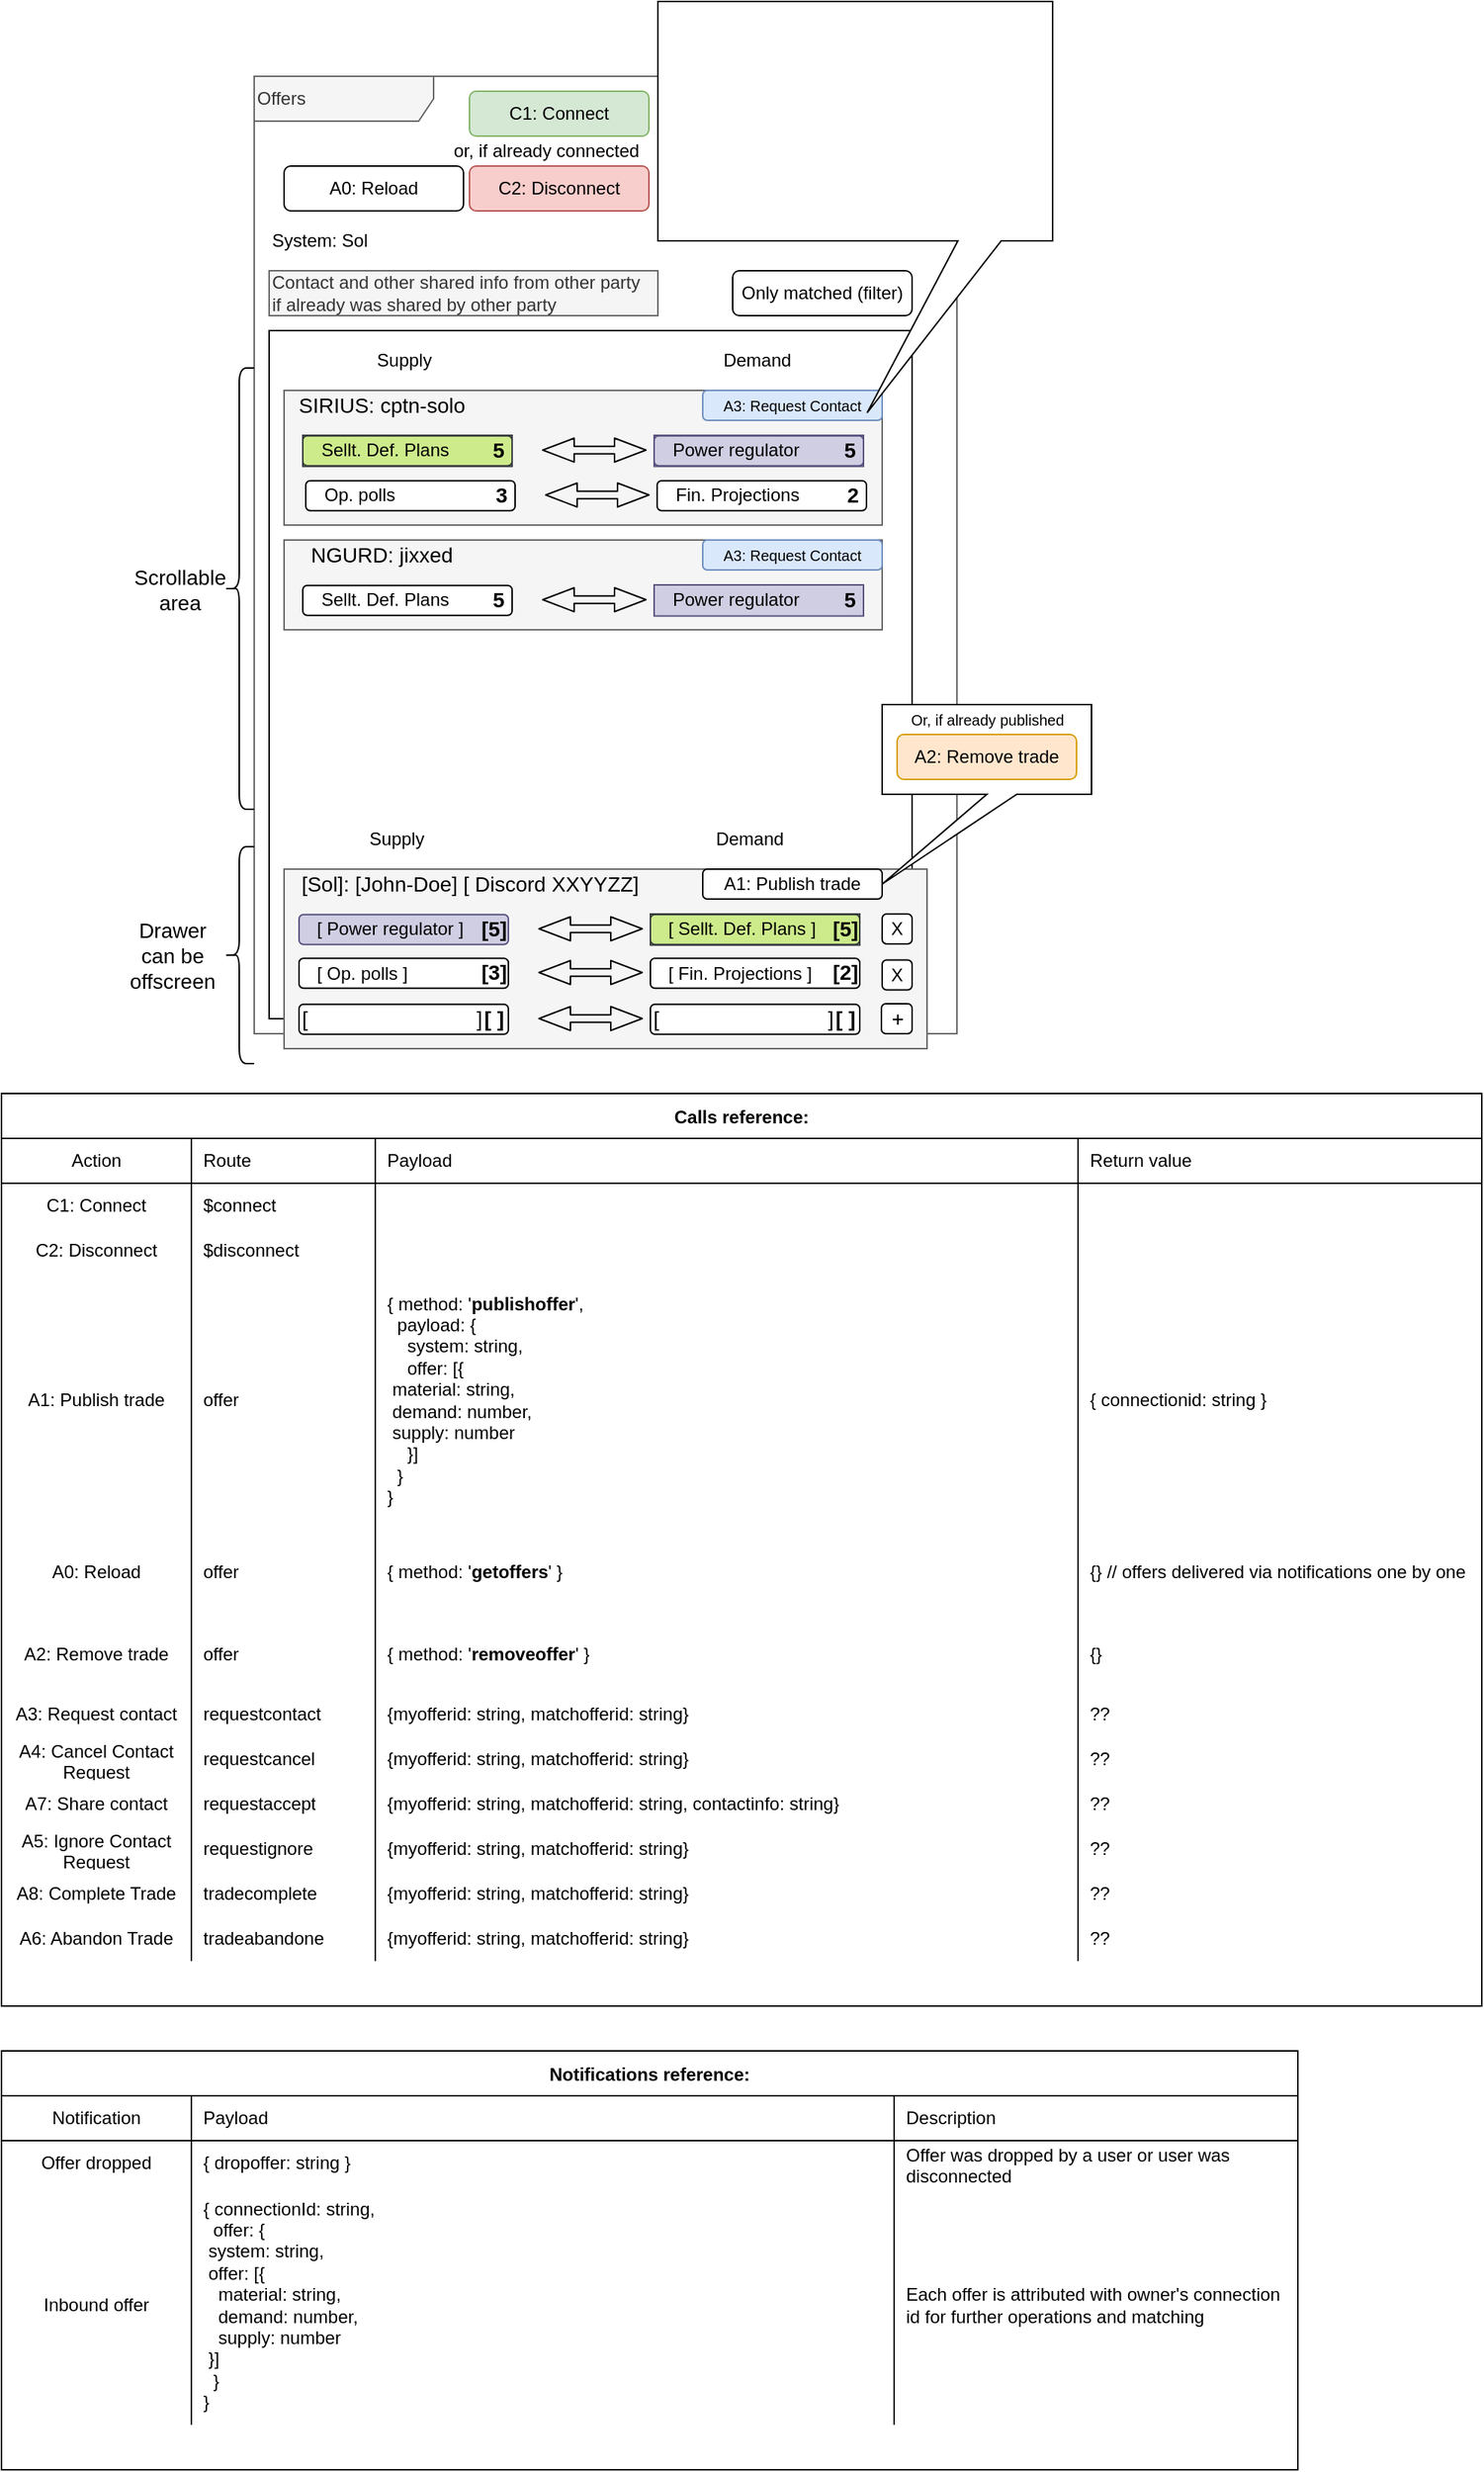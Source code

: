 <mxfile version="14.9.6" type="github" pages="7">
  <diagram id="_62O3048h5ipws49CyEk" name="Reference UI">
    <mxGraphModel dx="913" dy="1755" grid="1" gridSize="10" guides="1" tooltips="1" connect="1" arrows="1" fold="1" page="1" pageScale="1" pageWidth="827" pageHeight="1169" math="0" shadow="0">
      <root>
        <mxCell id="64JzyqGMkA08n9KjyNon-0" />
        <mxCell id="64JzyqGMkA08n9KjyNon-1" parent="64JzyqGMkA08n9KjyNon-0" />
        <mxCell id="_ke7eIl3AvGKQpVB0oSp-54" value="" style="whiteSpace=wrap;html=1;align=left;" parent="64JzyqGMkA08n9KjyNon-1" vertex="1">
          <mxGeometry x="189" y="130" width="430" height="460" as="geometry" />
        </mxCell>
        <mxCell id="DQvM5Ueb3vr0X554m2Lt-31" value="" style="rounded=0;whiteSpace=wrap;html=1;fillColor=#f5f5f5;strokeColor=#666666;fontColor=#333333;" vertex="1" parent="64JzyqGMkA08n9KjyNon-1">
          <mxGeometry x="199" y="270" width="400" height="60" as="geometry" />
        </mxCell>
        <mxCell id="DQvM5Ueb3vr0X554m2Lt-37" value="" style="group;fillColor=#d0cee2;strokeColor=#56517e;container=0;" vertex="1" connectable="0" parent="64JzyqGMkA08n9KjyNon-1">
          <mxGeometry x="446.5" y="300" width="140" height="20.78" as="geometry" />
        </mxCell>
        <mxCell id="DQvM5Ueb3vr0X554m2Lt-39" value="Power regulator" style="text;html=1;strokeColor=none;fillColor=none;align=left;verticalAlign=middle;whiteSpace=wrap;rounded=0;" vertex="1" parent="64JzyqGMkA08n9KjyNon-1">
          <mxGeometry x="456.5" y="300" width="110" height="20.78" as="geometry" />
        </mxCell>
        <mxCell id="_48AJxqkp_w9yxt09wJj-2" value="Offers" style="shape=umlFrame;whiteSpace=wrap;html=1;align=left;verticalAlign=middle;width=120;height=30;fillColor=#f5f5f5;strokeColor=#666666;fontColor=#333333;" parent="64JzyqGMkA08n9KjyNon-1" vertex="1">
          <mxGeometry x="179" y="-40" width="470" height="640" as="geometry" />
        </mxCell>
        <mxCell id="_ke7eIl3AvGKQpVB0oSp-27" value="A0: Reload" style="rounded=1;whiteSpace=wrap;html=1;align=center;" parent="64JzyqGMkA08n9KjyNon-1" vertex="1">
          <mxGeometry x="199" y="20" width="120" height="30" as="geometry" />
        </mxCell>
        <mxCell id="_ke7eIl3AvGKQpVB0oSp-69" value="Supply" style="text;html=1;align=center;verticalAlign=middle;resizable=0;points=[];autosize=1;strokeColor=none;" parent="64JzyqGMkA08n9KjyNon-1" vertex="1">
          <mxGeometry x="254" y="140" width="50" height="20" as="geometry" />
        </mxCell>
        <mxCell id="_ke7eIl3AvGKQpVB0oSp-79" value="Demand" style="text;html=1;align=center;verticalAlign=middle;resizable=0;points=[];autosize=1;strokeColor=none;" parent="64JzyqGMkA08n9KjyNon-1" vertex="1">
          <mxGeometry x="485" y="140" width="60" height="20" as="geometry" />
        </mxCell>
        <mxCell id="_ke7eIl3AvGKQpVB0oSp-85" value="System: Sol" style="text;html=1;align=left;verticalAlign=middle;resizable=0;points=[];autosize=1;strokeColor=none;" parent="64JzyqGMkA08n9KjyNon-1" vertex="1">
          <mxGeometry x="189" y="60" width="80" height="20" as="geometry" />
        </mxCell>
        <mxCell id="_ke7eIl3AvGKQpVB0oSp-93" value="Contact and other shared info from other party&lt;br&gt;if already was shared by other party" style="text;html=1;align=left;verticalAlign=middle;resizable=0;points=[];autosize=1;strokeColor=#666666;fillColor=#f5f5f5;fontColor=#333333;" parent="64JzyqGMkA08n9KjyNon-1" vertex="1">
          <mxGeometry x="189" y="90" width="260" height="30" as="geometry" />
        </mxCell>
        <mxCell id="_48AJxqkp_w9yxt09wJj-7" value="C1: Connect" style="rounded=1;whiteSpace=wrap;html=1;align=center;fillColor=#d5e8d4;strokeColor=#82b366;" parent="64JzyqGMkA08n9KjyNon-1" vertex="1">
          <mxGeometry x="323" y="-30" width="120" height="30" as="geometry" />
        </mxCell>
        <mxCell id="_48AJxqkp_w9yxt09wJj-8" value="C2: Disconnect" style="rounded=1;whiteSpace=wrap;html=1;align=center;fillColor=#f8cecc;strokeColor=#b85450;" parent="64JzyqGMkA08n9KjyNon-1" vertex="1">
          <mxGeometry x="323" y="20" width="120" height="30" as="geometry" />
        </mxCell>
        <mxCell id="_48AJxqkp_w9yxt09wJj-11" value="or, if already connected" style="text;html=1;align=center;verticalAlign=middle;resizable=0;points=[];autosize=1;strokeColor=none;" parent="64JzyqGMkA08n9KjyNon-1" vertex="1">
          <mxGeometry x="304" width="140" height="20" as="geometry" />
        </mxCell>
        <mxCell id="_48AJxqkp_w9yxt09wJj-18" value="Calls reference:" style="shape=table;startSize=30;container=1;collapsible=0;childLayout=tableLayout;fixedRows=1;rowLines=0;fontStyle=1;align=center;pointerEvents=1;fillColor=#ffffff;" parent="64JzyqGMkA08n9KjyNon-1" vertex="1">
          <mxGeometry x="10" y="640" width="990" height="610" as="geometry" />
        </mxCell>
        <mxCell id="_48AJxqkp_w9yxt09wJj-19" value="" style="shape=partialRectangle;html=1;whiteSpace=wrap;collapsible=0;dropTarget=0;pointerEvents=1;fillColor=none;top=0;left=0;bottom=1;right=0;points=[[0,0.5],[1,0.5]];portConstraint=eastwest;" parent="_48AJxqkp_w9yxt09wJj-18" vertex="1">
          <mxGeometry y="30" width="990" height="30" as="geometry" />
        </mxCell>
        <mxCell id="_48AJxqkp_w9yxt09wJj-20" value="Action" style="shape=partialRectangle;html=1;whiteSpace=wrap;connectable=0;fillColor=none;top=0;left=0;bottom=0;right=0;overflow=hidden;pointerEvents=1;" parent="_48AJxqkp_w9yxt09wJj-19" vertex="1">
          <mxGeometry width="127" height="30" as="geometry" />
        </mxCell>
        <mxCell id="_48AJxqkp_w9yxt09wJj-21" value="Route" style="shape=partialRectangle;html=1;whiteSpace=wrap;connectable=0;fillColor=none;top=0;left=0;bottom=0;right=0;align=left;spacingLeft=6;overflow=hidden;pointerEvents=1;" parent="_48AJxqkp_w9yxt09wJj-19" vertex="1">
          <mxGeometry x="127" width="123" height="30" as="geometry" />
        </mxCell>
        <mxCell id="_48AJxqkp_w9yxt09wJj-53" value="Payload" style="shape=partialRectangle;html=1;whiteSpace=wrap;connectable=0;fillColor=none;top=0;left=0;bottom=0;right=0;align=left;spacingLeft=6;overflow=hidden;pointerEvents=1;" parent="_48AJxqkp_w9yxt09wJj-19" vertex="1">
          <mxGeometry x="250" width="470" height="30" as="geometry" />
        </mxCell>
        <mxCell id="_48AJxqkp_w9yxt09wJj-57" value="Return value" style="shape=partialRectangle;html=1;whiteSpace=wrap;connectable=0;fillColor=none;top=0;left=0;bottom=0;right=0;align=left;spacingLeft=6;overflow=hidden;pointerEvents=1;" parent="_48AJxqkp_w9yxt09wJj-19" vertex="1">
          <mxGeometry x="720" width="270" height="30" as="geometry" />
        </mxCell>
        <mxCell id="_48AJxqkp_w9yxt09wJj-22" value="" style="shape=partialRectangle;html=1;whiteSpace=wrap;collapsible=0;dropTarget=0;pointerEvents=1;fillColor=none;top=0;left=0;bottom=0;right=0;points=[[0,0.5],[1,0.5]];portConstraint=eastwest;" parent="_48AJxqkp_w9yxt09wJj-18" vertex="1">
          <mxGeometry y="60" width="990" height="30" as="geometry" />
        </mxCell>
        <mxCell id="_48AJxqkp_w9yxt09wJj-23" value="C1: Connect" style="shape=partialRectangle;html=1;whiteSpace=wrap;connectable=0;fillColor=none;top=0;left=0;bottom=0;right=0;overflow=hidden;pointerEvents=1;" parent="_48AJxqkp_w9yxt09wJj-22" vertex="1">
          <mxGeometry width="127" height="30" as="geometry" />
        </mxCell>
        <mxCell id="_48AJxqkp_w9yxt09wJj-24" value="$connect" style="shape=partialRectangle;html=1;whiteSpace=wrap;connectable=0;fillColor=none;top=0;left=0;bottom=0;right=0;align=left;spacingLeft=6;overflow=hidden;pointerEvents=1;" parent="_48AJxqkp_w9yxt09wJj-22" vertex="1">
          <mxGeometry x="127" width="123" height="30" as="geometry" />
        </mxCell>
        <mxCell id="_48AJxqkp_w9yxt09wJj-54" style="shape=partialRectangle;html=1;whiteSpace=wrap;connectable=0;fillColor=none;top=0;left=0;bottom=0;right=0;align=left;spacingLeft=6;overflow=hidden;pointerEvents=1;" parent="_48AJxqkp_w9yxt09wJj-22" vertex="1">
          <mxGeometry x="250" width="470" height="30" as="geometry" />
        </mxCell>
        <mxCell id="_48AJxqkp_w9yxt09wJj-58" style="shape=partialRectangle;html=1;whiteSpace=wrap;connectable=0;fillColor=none;top=0;left=0;bottom=0;right=0;align=left;spacingLeft=6;overflow=hidden;pointerEvents=1;" parent="_48AJxqkp_w9yxt09wJj-22" vertex="1">
          <mxGeometry x="720" width="270" height="30" as="geometry" />
        </mxCell>
        <mxCell id="_48AJxqkp_w9yxt09wJj-25" value="" style="shape=partialRectangle;html=1;whiteSpace=wrap;collapsible=0;dropTarget=0;pointerEvents=1;fillColor=none;top=0;left=0;bottom=0;right=0;points=[[0,0.5],[1,0.5]];portConstraint=eastwest;" parent="_48AJxqkp_w9yxt09wJj-18" vertex="1">
          <mxGeometry y="90" width="990" height="30" as="geometry" />
        </mxCell>
        <mxCell id="_48AJxqkp_w9yxt09wJj-26" value="C2: Disconnect" style="shape=partialRectangle;html=1;whiteSpace=wrap;connectable=0;fillColor=none;top=0;left=0;bottom=0;right=0;overflow=hidden;pointerEvents=1;" parent="_48AJxqkp_w9yxt09wJj-25" vertex="1">
          <mxGeometry width="127" height="30" as="geometry" />
        </mxCell>
        <mxCell id="_48AJxqkp_w9yxt09wJj-27" value="$disconnect" style="shape=partialRectangle;html=1;whiteSpace=wrap;connectable=0;fillColor=none;top=0;left=0;bottom=0;right=0;align=left;spacingLeft=6;overflow=hidden;pointerEvents=1;" parent="_48AJxqkp_w9yxt09wJj-25" vertex="1">
          <mxGeometry x="127" width="123" height="30" as="geometry" />
        </mxCell>
        <mxCell id="_48AJxqkp_w9yxt09wJj-55" style="shape=partialRectangle;html=1;whiteSpace=wrap;connectable=0;fillColor=none;top=0;left=0;bottom=0;right=0;align=left;spacingLeft=6;overflow=hidden;pointerEvents=1;" parent="_48AJxqkp_w9yxt09wJj-25" vertex="1">
          <mxGeometry x="250" width="470" height="30" as="geometry" />
        </mxCell>
        <mxCell id="_48AJxqkp_w9yxt09wJj-59" style="shape=partialRectangle;html=1;whiteSpace=wrap;connectable=0;fillColor=none;top=0;left=0;bottom=0;right=0;align=left;spacingLeft=6;overflow=hidden;pointerEvents=1;" parent="_48AJxqkp_w9yxt09wJj-25" vertex="1">
          <mxGeometry x="720" width="270" height="30" as="geometry" />
        </mxCell>
        <mxCell id="_48AJxqkp_w9yxt09wJj-49" value="" style="shape=partialRectangle;html=1;whiteSpace=wrap;collapsible=0;dropTarget=0;pointerEvents=1;fillColor=none;top=0;left=0;bottom=0;right=0;points=[[0,0.5],[1,0.5]];portConstraint=eastwest;" parent="_48AJxqkp_w9yxt09wJj-18" vertex="1">
          <mxGeometry y="120" width="990" height="170" as="geometry" />
        </mxCell>
        <mxCell id="_48AJxqkp_w9yxt09wJj-50" value="A1: Publish trade" style="shape=partialRectangle;html=1;whiteSpace=wrap;connectable=0;fillColor=none;top=0;left=0;bottom=0;right=0;overflow=hidden;pointerEvents=1;" parent="_48AJxqkp_w9yxt09wJj-49" vertex="1">
          <mxGeometry width="127" height="170" as="geometry" />
        </mxCell>
        <mxCell id="_48AJxqkp_w9yxt09wJj-51" value="offer" style="shape=partialRectangle;html=1;whiteSpace=wrap;connectable=0;fillColor=none;top=0;left=0;bottom=0;right=0;align=left;spacingLeft=6;overflow=hidden;pointerEvents=1;" parent="_48AJxqkp_w9yxt09wJj-49" vertex="1">
          <mxGeometry x="127" width="123" height="170" as="geometry" />
        </mxCell>
        <mxCell id="_48AJxqkp_w9yxt09wJj-56" value="&lt;span&gt;{&amp;nbsp;&lt;/span&gt;&lt;span&gt;method: &#39;&lt;/span&gt;&lt;b&gt;publishoffer&lt;/b&gt;&lt;span&gt;&#39;,&lt;br&gt;&lt;/span&gt;&lt;span&gt;&amp;nbsp; payload: {&lt;/span&gt;&lt;span&gt;&lt;br&gt;&lt;/span&gt;&lt;blockquote style=&quot;margin: 0 0 0 40px ; border: none ; padding: 0px&quot;&gt;&lt;/blockquote&gt;&lt;span&gt;&amp;nbsp; &amp;nbsp; system: string,&lt;/span&gt;&lt;br&gt;&lt;blockquote style=&quot;margin: 0 0 0 40px ; border: none ; padding: 0px&quot;&gt;&lt;/blockquote&gt;&lt;span&gt;&amp;nbsp; &amp;nbsp; offer: [{&lt;/span&gt;&lt;br&gt;&lt;blockquote style=&quot;margin: 0 0 0 40px ; border: none ; padding: 0px&quot;&gt;&lt;/blockquote&gt;&lt;span style=&quot;white-space: pre&quot;&gt; &lt;/span&gt;&lt;span&gt;material: string,&lt;/span&gt;&lt;br&gt;&lt;blockquote style=&quot;margin: 0 0 0 40px ; border: none ; padding: 0px&quot;&gt;&lt;/blockquote&gt;&lt;span style=&quot;white-space: pre&quot;&gt; &lt;/span&gt;&lt;span&gt;demand: number,&lt;/span&gt;&lt;br&gt;&lt;blockquote style=&quot;margin: 0 0 0 40px ; border: none ; padding: 0px&quot;&gt;&lt;/blockquote&gt;&lt;span style=&quot;white-space: pre&quot;&gt; &lt;/span&gt;&lt;span&gt;supply: number&lt;/span&gt;&lt;br&gt;&amp;nbsp; &amp;nbsp; }]&lt;br&gt;&lt;span&gt;&amp;nbsp; }&lt;br&gt;&lt;/span&gt;&lt;span&gt;}&lt;/span&gt;" style="shape=partialRectangle;html=1;whiteSpace=wrap;connectable=0;fillColor=none;top=0;left=0;bottom=0;right=0;align=left;spacingLeft=6;overflow=hidden;pointerEvents=1;" parent="_48AJxqkp_w9yxt09wJj-49" vertex="1">
          <mxGeometry x="250" width="470" height="170" as="geometry" />
        </mxCell>
        <mxCell id="_48AJxqkp_w9yxt09wJj-60" value="&lt;span&gt;{ connectionid: string }&lt;/span&gt;" style="shape=partialRectangle;html=1;whiteSpace=wrap;connectable=0;fillColor=none;top=0;left=0;bottom=0;right=0;align=left;spacingLeft=6;overflow=hidden;pointerEvents=1;" parent="_48AJxqkp_w9yxt09wJj-49" vertex="1">
          <mxGeometry x="720" width="270" height="170" as="geometry" />
        </mxCell>
        <mxCell id="_48AJxqkp_w9yxt09wJj-61" style="shape=partialRectangle;html=1;whiteSpace=wrap;collapsible=0;dropTarget=0;pointerEvents=1;fillColor=none;top=0;left=0;bottom=0;right=0;points=[[0,0.5],[1,0.5]];portConstraint=eastwest;" parent="_48AJxqkp_w9yxt09wJj-18" vertex="1">
          <mxGeometry y="290" width="990" height="60" as="geometry" />
        </mxCell>
        <mxCell id="_48AJxqkp_w9yxt09wJj-62" value="A0: Reload" style="shape=partialRectangle;html=1;whiteSpace=wrap;connectable=0;fillColor=none;top=0;left=0;bottom=0;right=0;overflow=hidden;pointerEvents=1;" parent="_48AJxqkp_w9yxt09wJj-61" vertex="1">
          <mxGeometry width="127" height="60" as="geometry" />
        </mxCell>
        <mxCell id="_48AJxqkp_w9yxt09wJj-63" value="offer" style="shape=partialRectangle;html=1;whiteSpace=wrap;connectable=0;fillColor=none;top=0;left=0;bottom=0;right=0;align=left;spacingLeft=6;overflow=hidden;pointerEvents=1;" parent="_48AJxqkp_w9yxt09wJj-61" vertex="1">
          <mxGeometry x="127" width="123" height="60" as="geometry" />
        </mxCell>
        <mxCell id="_48AJxqkp_w9yxt09wJj-64" value="&lt;span&gt;{&amp;nbsp;&lt;/span&gt;&lt;span&gt;method: &#39;&lt;/span&gt;&lt;b&gt;getoffers&lt;/b&gt;&lt;span&gt;&#39;&amp;nbsp;&lt;/span&gt;&lt;span&gt;}&lt;/span&gt;" style="shape=partialRectangle;html=1;whiteSpace=wrap;connectable=0;fillColor=none;top=0;left=0;bottom=0;right=0;align=left;spacingLeft=6;overflow=hidden;pointerEvents=1;" parent="_48AJxqkp_w9yxt09wJj-61" vertex="1">
          <mxGeometry x="250" width="470" height="60" as="geometry" />
        </mxCell>
        <mxCell id="_48AJxqkp_w9yxt09wJj-65" value="&lt;span&gt;{} // offers delivered via notifications one by one&lt;br&gt;&lt;/span&gt;" style="shape=partialRectangle;html=1;whiteSpace=wrap;connectable=0;fillColor=none;top=0;left=0;bottom=0;right=0;align=left;spacingLeft=6;overflow=hidden;pointerEvents=1;" parent="_48AJxqkp_w9yxt09wJj-61" vertex="1">
          <mxGeometry x="720" width="270" height="60" as="geometry" />
        </mxCell>
        <mxCell id="_48AJxqkp_w9yxt09wJj-66" style="shape=partialRectangle;html=1;whiteSpace=wrap;collapsible=0;dropTarget=0;pointerEvents=1;fillColor=none;top=0;left=0;bottom=0;right=0;points=[[0,0.5],[1,0.5]];portConstraint=eastwest;" parent="_48AJxqkp_w9yxt09wJj-18" vertex="1">
          <mxGeometry y="350" width="990" height="50" as="geometry" />
        </mxCell>
        <mxCell id="_48AJxqkp_w9yxt09wJj-67" value="A2: Remove trade" style="shape=partialRectangle;html=1;whiteSpace=wrap;connectable=0;fillColor=none;top=0;left=0;bottom=0;right=0;overflow=hidden;pointerEvents=1;" parent="_48AJxqkp_w9yxt09wJj-66" vertex="1">
          <mxGeometry width="127" height="50" as="geometry" />
        </mxCell>
        <mxCell id="_48AJxqkp_w9yxt09wJj-68" value="offer" style="shape=partialRectangle;html=1;whiteSpace=wrap;connectable=0;fillColor=none;top=0;left=0;bottom=0;right=0;align=left;spacingLeft=6;overflow=hidden;pointerEvents=1;" parent="_48AJxqkp_w9yxt09wJj-66" vertex="1">
          <mxGeometry x="127" width="123" height="50" as="geometry" />
        </mxCell>
        <mxCell id="_48AJxqkp_w9yxt09wJj-69" value="{&amp;nbsp;&lt;span&gt;method: &#39;&lt;/span&gt;&lt;b&gt;removeoffer&lt;/b&gt;&lt;span&gt;&#39;&amp;nbsp;&lt;/span&gt;}" style="shape=partialRectangle;html=1;whiteSpace=wrap;connectable=0;fillColor=none;top=0;left=0;bottom=0;right=0;align=left;spacingLeft=6;overflow=hidden;pointerEvents=1;" parent="_48AJxqkp_w9yxt09wJj-66" vertex="1">
          <mxGeometry x="250" width="470" height="50" as="geometry" />
        </mxCell>
        <mxCell id="_48AJxqkp_w9yxt09wJj-70" value="{}" style="shape=partialRectangle;html=1;whiteSpace=wrap;connectable=0;fillColor=none;top=0;left=0;bottom=0;right=0;align=left;spacingLeft=6;overflow=hidden;pointerEvents=1;" parent="_48AJxqkp_w9yxt09wJj-66" vertex="1">
          <mxGeometry x="720" width="270" height="50" as="geometry" />
        </mxCell>
        <mxCell id="_48AJxqkp_w9yxt09wJj-71" style="shape=partialRectangle;html=1;whiteSpace=wrap;collapsible=0;dropTarget=0;pointerEvents=1;fillColor=none;top=0;left=0;bottom=0;right=0;points=[[0,0.5],[1,0.5]];portConstraint=eastwest;" parent="_48AJxqkp_w9yxt09wJj-18" vertex="1">
          <mxGeometry y="400" width="990" height="30" as="geometry" />
        </mxCell>
        <mxCell id="_48AJxqkp_w9yxt09wJj-72" value="A3: Request contact" style="shape=partialRectangle;html=1;whiteSpace=wrap;connectable=0;fillColor=none;top=0;left=0;bottom=0;right=0;overflow=hidden;pointerEvents=1;" parent="_48AJxqkp_w9yxt09wJj-71" vertex="1">
          <mxGeometry width="127" height="30" as="geometry" />
        </mxCell>
        <mxCell id="_48AJxqkp_w9yxt09wJj-73" value="requestcontact" style="shape=partialRectangle;html=1;whiteSpace=wrap;connectable=0;fillColor=none;top=0;left=0;bottom=0;right=0;align=left;spacingLeft=6;overflow=hidden;pointerEvents=1;" parent="_48AJxqkp_w9yxt09wJj-71" vertex="1">
          <mxGeometry x="127" width="123" height="30" as="geometry" />
        </mxCell>
        <mxCell id="_48AJxqkp_w9yxt09wJj-74" value="&lt;span&gt;{myofferid: string,&lt;/span&gt;&amp;nbsp;matchofferid: string}&lt;span&gt;&lt;br&gt;&lt;/span&gt;" style="shape=partialRectangle;html=1;whiteSpace=wrap;connectable=0;fillColor=none;top=0;left=0;bottom=0;right=0;align=left;spacingLeft=6;overflow=hidden;pointerEvents=1;" parent="_48AJxqkp_w9yxt09wJj-71" vertex="1">
          <mxGeometry x="250" width="470" height="30" as="geometry" />
        </mxCell>
        <mxCell id="_48AJxqkp_w9yxt09wJj-75" value="??" style="shape=partialRectangle;html=1;whiteSpace=wrap;connectable=0;fillColor=none;top=0;left=0;bottom=0;right=0;align=left;spacingLeft=6;overflow=hidden;pointerEvents=1;" parent="_48AJxqkp_w9yxt09wJj-71" vertex="1">
          <mxGeometry x="720" width="270" height="30" as="geometry" />
        </mxCell>
        <mxCell id="_48AJxqkp_w9yxt09wJj-79" style="shape=partialRectangle;html=1;whiteSpace=wrap;collapsible=0;dropTarget=0;pointerEvents=1;fillColor=none;top=0;left=0;bottom=0;right=0;points=[[0,0.5],[1,0.5]];portConstraint=eastwest;" parent="_48AJxqkp_w9yxt09wJj-18" vertex="1">
          <mxGeometry y="430" width="990" height="30" as="geometry" />
        </mxCell>
        <mxCell id="_48AJxqkp_w9yxt09wJj-80" value="A4: Cancel Contact Request" style="shape=partialRectangle;html=1;whiteSpace=wrap;connectable=0;fillColor=none;top=0;left=0;bottom=0;right=0;overflow=hidden;pointerEvents=1;" parent="_48AJxqkp_w9yxt09wJj-79" vertex="1">
          <mxGeometry width="127" height="30" as="geometry" />
        </mxCell>
        <mxCell id="_48AJxqkp_w9yxt09wJj-81" value="requestcancel" style="shape=partialRectangle;html=1;whiteSpace=wrap;connectable=0;fillColor=none;top=0;left=0;bottom=0;right=0;align=left;spacingLeft=6;overflow=hidden;pointerEvents=1;" parent="_48AJxqkp_w9yxt09wJj-79" vertex="1">
          <mxGeometry x="127" width="123" height="30" as="geometry" />
        </mxCell>
        <mxCell id="_48AJxqkp_w9yxt09wJj-82" value="&lt;span&gt;{myofferid: string,&lt;/span&gt;&amp;nbsp;matchofferid: string}&lt;span&gt;&lt;br&gt;&lt;/span&gt;" style="shape=partialRectangle;html=1;whiteSpace=wrap;connectable=0;fillColor=none;top=0;left=0;bottom=0;right=0;align=left;spacingLeft=6;overflow=hidden;pointerEvents=1;" parent="_48AJxqkp_w9yxt09wJj-79" vertex="1">
          <mxGeometry x="250" width="470" height="30" as="geometry" />
        </mxCell>
        <mxCell id="_48AJxqkp_w9yxt09wJj-83" value="??" style="shape=partialRectangle;html=1;whiteSpace=wrap;connectable=0;fillColor=none;top=0;left=0;bottom=0;right=0;align=left;spacingLeft=6;overflow=hidden;pointerEvents=1;" parent="_48AJxqkp_w9yxt09wJj-79" vertex="1">
          <mxGeometry x="720" width="270" height="30" as="geometry" />
        </mxCell>
        <mxCell id="_48AJxqkp_w9yxt09wJj-84" style="shape=partialRectangle;html=1;whiteSpace=wrap;collapsible=0;dropTarget=0;pointerEvents=1;fillColor=none;top=0;left=0;bottom=0;right=0;points=[[0,0.5],[1,0.5]];portConstraint=eastwest;" parent="_48AJxqkp_w9yxt09wJj-18" vertex="1">
          <mxGeometry y="460" width="990" height="30" as="geometry" />
        </mxCell>
        <mxCell id="_48AJxqkp_w9yxt09wJj-85" value="A7: Share contact" style="shape=partialRectangle;html=1;whiteSpace=wrap;connectable=0;fillColor=none;top=0;left=0;bottom=0;right=0;overflow=hidden;pointerEvents=1;" parent="_48AJxqkp_w9yxt09wJj-84" vertex="1">
          <mxGeometry width="127" height="30" as="geometry" />
        </mxCell>
        <mxCell id="_48AJxqkp_w9yxt09wJj-86" value="requestaccept" style="shape=partialRectangle;html=1;whiteSpace=wrap;connectable=0;fillColor=none;top=0;left=0;bottom=0;right=0;align=left;spacingLeft=6;overflow=hidden;pointerEvents=1;" parent="_48AJxqkp_w9yxt09wJj-84" vertex="1">
          <mxGeometry x="127" width="123" height="30" as="geometry" />
        </mxCell>
        <mxCell id="_48AJxqkp_w9yxt09wJj-87" value="&lt;span&gt;{myofferid: string, matchofferid: string, contactinfo: string}&lt;/span&gt;" style="shape=partialRectangle;html=1;whiteSpace=wrap;connectable=0;fillColor=none;top=0;left=0;bottom=0;right=0;align=left;spacingLeft=6;overflow=hidden;pointerEvents=1;" parent="_48AJxqkp_w9yxt09wJj-84" vertex="1">
          <mxGeometry x="250" width="470" height="30" as="geometry" />
        </mxCell>
        <mxCell id="_48AJxqkp_w9yxt09wJj-88" value="??" style="shape=partialRectangle;html=1;whiteSpace=wrap;connectable=0;fillColor=none;top=0;left=0;bottom=0;right=0;align=left;spacingLeft=6;overflow=hidden;pointerEvents=1;" parent="_48AJxqkp_w9yxt09wJj-84" vertex="1">
          <mxGeometry x="720" width="270" height="30" as="geometry" />
        </mxCell>
        <mxCell id="_48AJxqkp_w9yxt09wJj-89" style="shape=partialRectangle;html=1;whiteSpace=wrap;collapsible=0;dropTarget=0;pointerEvents=1;fillColor=none;top=0;left=0;bottom=0;right=0;points=[[0,0.5],[1,0.5]];portConstraint=eastwest;" parent="_48AJxqkp_w9yxt09wJj-18" vertex="1">
          <mxGeometry y="490" width="990" height="30" as="geometry" />
        </mxCell>
        <mxCell id="_48AJxqkp_w9yxt09wJj-90" value="A5: Ignore Contact Request" style="shape=partialRectangle;html=1;whiteSpace=wrap;connectable=0;fillColor=none;top=0;left=0;bottom=0;right=0;overflow=hidden;pointerEvents=1;" parent="_48AJxqkp_w9yxt09wJj-89" vertex="1">
          <mxGeometry width="127" height="30" as="geometry" />
        </mxCell>
        <mxCell id="_48AJxqkp_w9yxt09wJj-91" value="requestignore" style="shape=partialRectangle;html=1;whiteSpace=wrap;connectable=0;fillColor=none;top=0;left=0;bottom=0;right=0;align=left;spacingLeft=6;overflow=hidden;pointerEvents=1;" parent="_48AJxqkp_w9yxt09wJj-89" vertex="1">
          <mxGeometry x="127" width="123" height="30" as="geometry" />
        </mxCell>
        <mxCell id="_48AJxqkp_w9yxt09wJj-92" value="&lt;span&gt;{myofferid: string,&lt;/span&gt;&lt;span&gt;&amp;nbsp;matchofferid: string}&lt;/span&gt;" style="shape=partialRectangle;html=1;whiteSpace=wrap;connectable=0;fillColor=none;top=0;left=0;bottom=0;right=0;align=left;spacingLeft=6;overflow=hidden;pointerEvents=1;" parent="_48AJxqkp_w9yxt09wJj-89" vertex="1">
          <mxGeometry x="250" width="470" height="30" as="geometry" />
        </mxCell>
        <mxCell id="_48AJxqkp_w9yxt09wJj-93" value="&lt;span&gt;??&lt;/span&gt;" style="shape=partialRectangle;html=1;whiteSpace=wrap;connectable=0;fillColor=none;top=0;left=0;bottom=0;right=0;align=left;spacingLeft=6;overflow=hidden;pointerEvents=1;" parent="_48AJxqkp_w9yxt09wJj-89" vertex="1">
          <mxGeometry x="720" width="270" height="30" as="geometry" />
        </mxCell>
        <mxCell id="_48AJxqkp_w9yxt09wJj-94" style="shape=partialRectangle;html=1;whiteSpace=wrap;collapsible=0;dropTarget=0;pointerEvents=1;fillColor=none;top=0;left=0;bottom=0;right=0;points=[[0,0.5],[1,0.5]];portConstraint=eastwest;" parent="_48AJxqkp_w9yxt09wJj-18" vertex="1">
          <mxGeometry y="520" width="990" height="30" as="geometry" />
        </mxCell>
        <mxCell id="_48AJxqkp_w9yxt09wJj-95" value="A8: Complete Trade" style="shape=partialRectangle;html=1;whiteSpace=wrap;connectable=0;fillColor=none;top=0;left=0;bottom=0;right=0;overflow=hidden;pointerEvents=1;" parent="_48AJxqkp_w9yxt09wJj-94" vertex="1">
          <mxGeometry width="127" height="30" as="geometry" />
        </mxCell>
        <mxCell id="_48AJxqkp_w9yxt09wJj-96" value="tradecomplete" style="shape=partialRectangle;html=1;whiteSpace=wrap;connectable=0;fillColor=none;top=0;left=0;bottom=0;right=0;align=left;spacingLeft=6;overflow=hidden;pointerEvents=1;" parent="_48AJxqkp_w9yxt09wJj-94" vertex="1">
          <mxGeometry x="127" width="123" height="30" as="geometry" />
        </mxCell>
        <mxCell id="_48AJxqkp_w9yxt09wJj-97" value="&lt;span&gt;{myofferid: string,&lt;/span&gt;&lt;span&gt;&amp;nbsp;matchofferid: string}&lt;/span&gt;" style="shape=partialRectangle;html=1;whiteSpace=wrap;connectable=0;fillColor=none;top=0;left=0;bottom=0;right=0;align=left;spacingLeft=6;overflow=hidden;pointerEvents=1;" parent="_48AJxqkp_w9yxt09wJj-94" vertex="1">
          <mxGeometry x="250" width="470" height="30" as="geometry" />
        </mxCell>
        <mxCell id="_48AJxqkp_w9yxt09wJj-98" value="&lt;span&gt;??&lt;/span&gt;" style="shape=partialRectangle;html=1;whiteSpace=wrap;connectable=0;fillColor=none;top=0;left=0;bottom=0;right=0;align=left;spacingLeft=6;overflow=hidden;pointerEvents=1;" parent="_48AJxqkp_w9yxt09wJj-94" vertex="1">
          <mxGeometry x="720" width="270" height="30" as="geometry" />
        </mxCell>
        <mxCell id="_48AJxqkp_w9yxt09wJj-99" style="shape=partialRectangle;html=1;whiteSpace=wrap;collapsible=0;dropTarget=0;pointerEvents=1;fillColor=none;top=0;left=0;bottom=0;right=0;points=[[0,0.5],[1,0.5]];portConstraint=eastwest;" parent="_48AJxqkp_w9yxt09wJj-18" vertex="1">
          <mxGeometry y="550" width="990" height="30" as="geometry" />
        </mxCell>
        <mxCell id="_48AJxqkp_w9yxt09wJj-100" value="A6: Abandon Trade" style="shape=partialRectangle;html=1;whiteSpace=wrap;connectable=0;fillColor=none;top=0;left=0;bottom=0;right=0;overflow=hidden;pointerEvents=1;" parent="_48AJxqkp_w9yxt09wJj-99" vertex="1">
          <mxGeometry width="127" height="30" as="geometry" />
        </mxCell>
        <mxCell id="_48AJxqkp_w9yxt09wJj-101" value="tradeabandone" style="shape=partialRectangle;html=1;whiteSpace=wrap;connectable=0;fillColor=none;top=0;left=0;bottom=0;right=0;align=left;spacingLeft=6;overflow=hidden;pointerEvents=1;" parent="_48AJxqkp_w9yxt09wJj-99" vertex="1">
          <mxGeometry x="127" width="123" height="30" as="geometry" />
        </mxCell>
        <mxCell id="_48AJxqkp_w9yxt09wJj-102" value="&lt;span&gt;{myofferid: string,&lt;/span&gt;&lt;span&gt;&amp;nbsp;matchofferid: string}&lt;/span&gt;" style="shape=partialRectangle;html=1;whiteSpace=wrap;connectable=0;fillColor=none;top=0;left=0;bottom=0;right=0;align=left;spacingLeft=6;overflow=hidden;pointerEvents=1;" parent="_48AJxqkp_w9yxt09wJj-99" vertex="1">
          <mxGeometry x="250" width="470" height="30" as="geometry" />
        </mxCell>
        <mxCell id="_48AJxqkp_w9yxt09wJj-103" value="&lt;span&gt;??&lt;/span&gt;" style="shape=partialRectangle;html=1;whiteSpace=wrap;connectable=0;fillColor=none;top=0;left=0;bottom=0;right=0;align=left;spacingLeft=6;overflow=hidden;pointerEvents=1;" parent="_48AJxqkp_w9yxt09wJj-99" vertex="1">
          <mxGeometry x="720" width="270" height="30" as="geometry" />
        </mxCell>
        <mxCell id="9ILWwuEj69nt0XErwjZL-0" value="Notifications reference:" style="shape=table;startSize=30;container=1;collapsible=0;childLayout=tableLayout;fixedRows=1;rowLines=0;fontStyle=1;align=center;pointerEvents=1;fillColor=#ffffff;" parent="64JzyqGMkA08n9KjyNon-1" vertex="1">
          <mxGeometry x="10" y="1280" width="867" height="280" as="geometry" />
        </mxCell>
        <mxCell id="9ILWwuEj69nt0XErwjZL-1" value="" style="shape=partialRectangle;html=1;whiteSpace=wrap;collapsible=0;dropTarget=0;pointerEvents=1;fillColor=none;top=0;left=0;bottom=1;right=0;points=[[0,0.5],[1,0.5]];portConstraint=eastwest;" parent="9ILWwuEj69nt0XErwjZL-0" vertex="1">
          <mxGeometry y="30" width="867" height="30" as="geometry" />
        </mxCell>
        <mxCell id="9ILWwuEj69nt0XErwjZL-2" value="Notification" style="shape=partialRectangle;html=1;whiteSpace=wrap;connectable=0;fillColor=none;top=0;left=0;bottom=0;right=0;overflow=hidden;pointerEvents=1;" parent="9ILWwuEj69nt0XErwjZL-1" vertex="1">
          <mxGeometry width="127" height="30" as="geometry" />
        </mxCell>
        <mxCell id="9ILWwuEj69nt0XErwjZL-4" value="Payload" style="shape=partialRectangle;html=1;whiteSpace=wrap;connectable=0;fillColor=none;top=0;left=0;bottom=0;right=0;align=left;spacingLeft=6;overflow=hidden;pointerEvents=1;" parent="9ILWwuEj69nt0XErwjZL-1" vertex="1">
          <mxGeometry x="127" width="470" height="30" as="geometry" />
        </mxCell>
        <mxCell id="9ILWwuEj69nt0XErwjZL-5" value="Description" style="shape=partialRectangle;html=1;whiteSpace=wrap;connectable=0;fillColor=none;top=0;left=0;bottom=0;right=0;align=left;spacingLeft=6;overflow=hidden;pointerEvents=1;" parent="9ILWwuEj69nt0XErwjZL-1" vertex="1">
          <mxGeometry x="597" width="270" height="30" as="geometry" />
        </mxCell>
        <mxCell id="9ILWwuEj69nt0XErwjZL-6" value="" style="shape=partialRectangle;html=1;whiteSpace=wrap;collapsible=0;dropTarget=0;pointerEvents=1;fillColor=none;top=0;left=0;bottom=0;right=0;points=[[0,0.5],[1,0.5]];portConstraint=eastwest;" parent="9ILWwuEj69nt0XErwjZL-0" vertex="1">
          <mxGeometry y="60" width="867" height="30" as="geometry" />
        </mxCell>
        <mxCell id="9ILWwuEj69nt0XErwjZL-7" value="Offer dropped" style="shape=partialRectangle;html=1;whiteSpace=wrap;connectable=0;fillColor=none;top=0;left=0;bottom=0;right=0;overflow=hidden;pointerEvents=1;" parent="9ILWwuEj69nt0XErwjZL-6" vertex="1">
          <mxGeometry width="127" height="30" as="geometry" />
        </mxCell>
        <mxCell id="9ILWwuEj69nt0XErwjZL-9" value="{ dropoffer: string }" style="shape=partialRectangle;html=1;whiteSpace=wrap;connectable=0;fillColor=none;top=0;left=0;bottom=0;right=0;align=left;spacingLeft=6;overflow=hidden;pointerEvents=1;" parent="9ILWwuEj69nt0XErwjZL-6" vertex="1">
          <mxGeometry x="127" width="470" height="30" as="geometry" />
        </mxCell>
        <mxCell id="9ILWwuEj69nt0XErwjZL-10" value="Offer was dropped by a user or user was disconnected" style="shape=partialRectangle;html=1;whiteSpace=wrap;connectable=0;fillColor=none;top=0;left=0;bottom=0;right=0;align=left;spacingLeft=6;overflow=hidden;pointerEvents=1;" parent="9ILWwuEj69nt0XErwjZL-6" vertex="1">
          <mxGeometry x="597" width="270" height="30" as="geometry" />
        </mxCell>
        <mxCell id="9ILWwuEj69nt0XErwjZL-61" style="shape=partialRectangle;html=1;whiteSpace=wrap;collapsible=0;dropTarget=0;pointerEvents=1;fillColor=none;top=0;left=0;bottom=0;right=0;points=[[0,0.5],[1,0.5]];portConstraint=eastwest;" parent="9ILWwuEj69nt0XErwjZL-0" vertex="1">
          <mxGeometry y="90" width="867" height="160" as="geometry" />
        </mxCell>
        <mxCell id="9ILWwuEj69nt0XErwjZL-62" value="Inbound offer" style="shape=partialRectangle;html=1;whiteSpace=wrap;connectable=0;fillColor=none;top=0;left=0;bottom=0;right=0;overflow=hidden;pointerEvents=1;" parent="9ILWwuEj69nt0XErwjZL-61" vertex="1">
          <mxGeometry width="127" height="160" as="geometry" />
        </mxCell>
        <mxCell id="9ILWwuEj69nt0XErwjZL-63" value="&lt;div&gt;{&amp;nbsp;&lt;span&gt;connectionId: string,&lt;/span&gt;&lt;/div&gt;&lt;div&gt;&amp;nbsp; offer:&amp;nbsp;&lt;span&gt;{&lt;/span&gt;&lt;/div&gt;&lt;div&gt;&lt;span style=&quot;white-space: pre&quot;&gt; &lt;/span&gt;system: string,&lt;/div&gt;&lt;div&gt;&lt;span style=&quot;white-space: pre&quot;&gt; &lt;/span&gt;offer: [{&lt;/div&gt;&lt;div&gt;&lt;span style=&quot;white-space: pre&quot;&gt; &lt;/span&gt;&amp;nbsp; material: string,&lt;/div&gt;&lt;div&gt;&lt;span style=&quot;white-space: pre&quot;&gt; &lt;/span&gt;&amp;nbsp; demand: number,&lt;/div&gt;&lt;div&gt;&lt;span style=&quot;white-space: pre&quot;&gt; &lt;/span&gt;&amp;nbsp; supply: number&lt;/div&gt;&lt;div&gt;&lt;span style=&quot;white-space: pre&quot;&gt; &lt;/span&gt;}]&lt;/div&gt;&lt;div&gt;&amp;nbsp; }&lt;/div&gt;&lt;div&gt;}&lt;/div&gt;" style="shape=partialRectangle;html=1;whiteSpace=wrap;connectable=0;fillColor=none;top=0;left=0;bottom=0;right=0;align=left;spacingLeft=6;overflow=hidden;pointerEvents=1;" parent="9ILWwuEj69nt0XErwjZL-61" vertex="1">
          <mxGeometry x="127" width="470" height="160" as="geometry" />
        </mxCell>
        <mxCell id="9ILWwuEj69nt0XErwjZL-64" value="Each offer is attributed with owner&#39;s connection id for further operations and matching" style="shape=partialRectangle;html=1;whiteSpace=wrap;connectable=0;fillColor=none;top=0;left=0;bottom=0;right=0;align=left;spacingLeft=6;overflow=hidden;pointerEvents=1;" parent="9ILWwuEj69nt0XErwjZL-61" vertex="1">
          <mxGeometry x="597" width="270" height="160" as="geometry" />
        </mxCell>
        <mxCell id="DQvM5Ueb3vr0X554m2Lt-52" value="NGURD: jixxed" style="text;html=1;align=center;verticalAlign=middle;resizable=0;points=[];autosize=1;strokeColor=none;fontSize=14;" vertex="1" parent="64JzyqGMkA08n9KjyNon-1">
          <mxGeometry x="209" y="270" width="110" height="20" as="geometry" />
        </mxCell>
        <mxCell id="DQvM5Ueb3vr0X554m2Lt-79" value="&lt;span style=&quot;font-size: 10px;&quot;&gt;A3: Request Contact&lt;/span&gt;" style="rounded=1;whiteSpace=wrap;html=1;align=center;fillColor=#dae8fc;strokeColor=#6c8ebf;fontSize=10;verticalAlign=middle;" vertex="1" parent="64JzyqGMkA08n9KjyNon-1">
          <mxGeometry x="479" y="270" width="120" height="20" as="geometry" />
        </mxCell>
        <mxCell id="DQvM5Ueb3vr0X554m2Lt-80" value="Only matched (filter)" style="rounded=1;whiteSpace=wrap;html=1;align=center;" vertex="1" parent="64JzyqGMkA08n9KjyNon-1">
          <mxGeometry x="499" y="90" width="120" height="30" as="geometry" />
        </mxCell>
        <mxCell id="DQvM5Ueb3vr0X554m2Lt-81" value="" style="group" vertex="1" connectable="0" parent="64JzyqGMkA08n9KjyNon-1">
          <mxGeometry x="454" y="-85" width="254" height="150" as="geometry" />
        </mxCell>
        <mxCell id="_ke7eIl3AvGKQpVB0oSp-82" value="A7: Share Contact" style="rounded=1;whiteSpace=wrap;html=1;align=center;fillColor=#d5e8d4;strokeColor=#82b366;" parent="DQvM5Ueb3vr0X554m2Lt-81" vertex="1">
          <mxGeometry x="130" y="70" width="120" height="30" as="geometry" />
        </mxCell>
        <mxCell id="_ke7eIl3AvGKQpVB0oSp-88" value="or, if already requested by other party:" style="text;html=1;align=center;verticalAlign=middle;resizable=0;points=[];autosize=1;strokeColor=none;fillColor=#ffffff;" parent="DQvM5Ueb3vr0X554m2Lt-81" vertex="1">
          <mxGeometry x="34" y="50" width="220" height="20" as="geometry" />
        </mxCell>
        <mxCell id="_ke7eIl3AvGKQpVB0oSp-91" value="or, if already shared by other party:" style="text;html=1;align=center;verticalAlign=middle;resizable=0;points=[];autosize=1;strokeColor=none;" parent="DQvM5Ueb3vr0X554m2Lt-81" vertex="1">
          <mxGeometry x="54" y="100" width="200" height="20" as="geometry" />
        </mxCell>
        <mxCell id="_ke7eIl3AvGKQpVB0oSp-95" value="A8: Complete" style="rounded=1;whiteSpace=wrap;html=1;align=center;fillColor=#d5e8d4;strokeColor=#82b366;" parent="DQvM5Ueb3vr0X554m2Lt-81" vertex="1">
          <mxGeometry x="130" y="120" width="120" height="30" as="geometry" />
        </mxCell>
        <mxCell id="_ke7eIl3AvGKQpVB0oSp-96" value="A6: Abandon" style="rounded=1;whiteSpace=wrap;html=1;align=center;fillColor=#ffe6cc;strokeColor=#d79b00;" parent="DQvM5Ueb3vr0X554m2Lt-81" vertex="1">
          <mxGeometry y="120" width="120" height="30" as="geometry" />
        </mxCell>
        <mxCell id="_48AJxqkp_w9yxt09wJj-0" value="A5: Ignore" style="rounded=1;whiteSpace=wrap;html=1;align=center;fillColor=#ffe6cc;strokeColor=#d79b00;" parent="DQvM5Ueb3vr0X554m2Lt-81" vertex="1">
          <mxGeometry y="70" width="120" height="30" as="geometry" />
        </mxCell>
        <mxCell id="_48AJxqkp_w9yxt09wJj-3" value="A4: Cancel" style="rounded=1;whiteSpace=wrap;html=1;align=center;fillColor=#ffe6cc;strokeColor=#d79b00;" parent="DQvM5Ueb3vr0X554m2Lt-81" vertex="1">
          <mxGeometry y="20" width="120" height="30" as="geometry" />
        </mxCell>
        <mxCell id="_48AJxqkp_w9yxt09wJj-4" value="Time left: 10:00" style="rounded=1;whiteSpace=wrap;html=1;align=center;" parent="DQvM5Ueb3vr0X554m2Lt-81" vertex="1">
          <mxGeometry x="130" y="20" width="120" height="30" as="geometry" />
        </mxCell>
        <mxCell id="_48AJxqkp_w9yxt09wJj-5" value="or, if already requested:" style="text;html=1;align=center;verticalAlign=middle;resizable=0;points=[];autosize=1;strokeColor=none;" parent="DQvM5Ueb3vr0X554m2Lt-81" vertex="1">
          <mxGeometry x="74" width="140" height="20" as="geometry" />
        </mxCell>
        <mxCell id="DQvM5Ueb3vr0X554m2Lt-85" value="" style="group;fontSize=10;fillColor=#e1d5e7;strokeColor=#9673a6;container=0;" vertex="1" connectable="0" parent="64JzyqGMkA08n9KjyNon-1">
          <mxGeometry x="199" y="490" width="400" height="90" as="geometry" />
        </mxCell>
        <mxCell id="DQvM5Ueb3vr0X554m2Lt-86" value="" style="group;strokeColor=#666666;fontColor=#333333;fillColor=#f5f5f5;container=0;" vertex="1" connectable="0" parent="64JzyqGMkA08n9KjyNon-1">
          <mxGeometry x="199" y="490" width="400" height="90" as="geometry" />
        </mxCell>
        <mxCell id="DQvM5Ueb3vr0X554m2Lt-87" value="" style="rounded=0;whiteSpace=wrap;html=1;fillColor=#f5f5f5;strokeColor=#666666;fontColor=#333333;" vertex="1" parent="64JzyqGMkA08n9KjyNon-1">
          <mxGeometry x="199" y="490" width="430" height="120" as="geometry" />
        </mxCell>
        <mxCell id="DQvM5Ueb3vr0X554m2Lt-98" value="" style="group" vertex="1" connectable="0" parent="64JzyqGMkA08n9KjyNon-1">
          <mxGeometry x="209" y="549.22" width="380" height="20.78" as="geometry" />
        </mxCell>
        <mxCell id="DQvM5Ueb3vr0X554m2Lt-99" value="" style="group" vertex="1" connectable="0" parent="DQvM5Ueb3vr0X554m2Lt-98">
          <mxGeometry width="145" height="20.78" as="geometry" />
        </mxCell>
        <mxCell id="DQvM5Ueb3vr0X554m2Lt-100" value="" style="rounded=1;whiteSpace=wrap;html=1;fontSize=14;" vertex="1" parent="DQvM5Ueb3vr0X554m2Lt-99">
          <mxGeometry y="0.39" width="140" height="20" as="geometry" />
        </mxCell>
        <mxCell id="DQvM5Ueb3vr0X554m2Lt-101" value="[ Op. polls ]" style="text;html=1;strokeColor=none;fillColor=none;align=left;verticalAlign=middle;whiteSpace=wrap;rounded=0;" vertex="1" parent="DQvM5Ueb3vr0X554m2Lt-99">
          <mxGeometry x="10" width="110" height="20.78" as="geometry" />
        </mxCell>
        <mxCell id="DQvM5Ueb3vr0X554m2Lt-102" value="[3]" style="text;html=1;align=center;verticalAlign=middle;resizable=0;points=[];autosize=1;strokeColor=none;fontStyle=1;fontSize=14;" vertex="1" parent="DQvM5Ueb3vr0X554m2Lt-99">
          <mxGeometry x="115" y="-1.366e-14" width="30" height="20" as="geometry" />
        </mxCell>
        <mxCell id="DQvM5Ueb3vr0X554m2Lt-103" value="" style="group" vertex="1" connectable="0" parent="DQvM5Ueb3vr0X554m2Lt-98">
          <mxGeometry x="235" width="145" height="20.78" as="geometry" />
        </mxCell>
        <mxCell id="DQvM5Ueb3vr0X554m2Lt-104" value="" style="rounded=1;whiteSpace=wrap;html=1;fontSize=14;" vertex="1" parent="DQvM5Ueb3vr0X554m2Lt-103">
          <mxGeometry y="0.39" width="140" height="20" as="geometry" />
        </mxCell>
        <mxCell id="DQvM5Ueb3vr0X554m2Lt-105" value="[ Fin. Projections ]&amp;nbsp;" style="text;html=1;strokeColor=none;fillColor=none;align=left;verticalAlign=middle;whiteSpace=wrap;rounded=0;" vertex="1" parent="DQvM5Ueb3vr0X554m2Lt-103">
          <mxGeometry x="10" width="110" height="20.78" as="geometry" />
        </mxCell>
        <mxCell id="DQvM5Ueb3vr0X554m2Lt-106" value="[2]" style="text;html=1;align=center;verticalAlign=middle;resizable=0;points=[];autosize=1;strokeColor=none;fontStyle=1;fontSize=14;" vertex="1" parent="DQvM5Ueb3vr0X554m2Lt-103">
          <mxGeometry x="115" y="-1.366e-14" width="30" height="20" as="geometry" />
        </mxCell>
        <mxCell id="DQvM5Ueb3vr0X554m2Lt-107" value="" style="shape=flexArrow;endArrow=classic;startArrow=classic;html=1;fontSize=14;startWidth=10;startSize=6.67;endWidth=10;endSize=6.67;width=5;" edge="1" parent="DQvM5Ueb3vr0X554m2Lt-98">
          <mxGeometry width="100" height="100" relative="1" as="geometry">
            <mxPoint x="160" y="9.89" as="sourcePoint" />
            <mxPoint x="230" y="9.89" as="targetPoint" />
          </mxGeometry>
        </mxCell>
        <mxCell id="DQvM5Ueb3vr0X554m2Lt-108" value="[Sol]: [John-Doe] [ Discord XXYYZZ]" style="text;html=1;align=center;verticalAlign=middle;resizable=0;points=[];autosize=1;strokeColor=none;fontSize=14;" vertex="1" parent="64JzyqGMkA08n9KjyNon-1">
          <mxGeometry x="203" y="490" width="240" height="20" as="geometry" />
        </mxCell>
        <mxCell id="DQvM5Ueb3vr0X554m2Lt-109" value="&lt;span style=&quot;font-size: 12px&quot;&gt;A1: Publish trade&lt;/span&gt;" style="rounded=1;whiteSpace=wrap;html=1;align=center;fontSize=10;verticalAlign=middle;" vertex="1" parent="64JzyqGMkA08n9KjyNon-1">
          <mxGeometry x="479" y="490" width="120" height="20" as="geometry" />
        </mxCell>
        <mxCell id="DQvM5Ueb3vr0X554m2Lt-29" value="" style="group;strokeColor=#666666;fontColor=#333333;fillColor=#f5f5f5;container=0;" vertex="1" connectable="0" parent="64JzyqGMkA08n9KjyNon-1">
          <mxGeometry x="199" y="170" width="400" height="90" as="geometry" />
        </mxCell>
        <mxCell id="_ke7eIl3AvGKQpVB0oSp-55" value="" style="rounded=0;whiteSpace=wrap;html=1;fillColor=#f5f5f5;strokeColor=#666666;fontColor=#333333;" parent="64JzyqGMkA08n9KjyNon-1" vertex="1">
          <mxGeometry x="199" y="170" width="400" height="90" as="geometry" />
        </mxCell>
        <mxCell id="DQvM5Ueb3vr0X554m2Lt-18" value="" style="group" vertex="1" connectable="0" parent="64JzyqGMkA08n9KjyNon-1">
          <mxGeometry x="213.5" y="230.0" width="375" height="20.78" as="geometry" />
        </mxCell>
        <mxCell id="DQvM5Ueb3vr0X554m2Lt-19" value="" style="group" vertex="1" connectable="0" parent="DQvM5Ueb3vr0X554m2Lt-18">
          <mxGeometry width="140" height="20.78" as="geometry" />
        </mxCell>
        <mxCell id="DQvM5Ueb3vr0X554m2Lt-20" value="" style="rounded=1;whiteSpace=wrap;html=1;fontSize=14;" vertex="1" parent="DQvM5Ueb3vr0X554m2Lt-19">
          <mxGeometry y="0.39" width="140" height="20" as="geometry" />
        </mxCell>
        <mxCell id="DQvM5Ueb3vr0X554m2Lt-21" value="Op. polls" style="text;html=1;strokeColor=none;fillColor=none;align=left;verticalAlign=middle;whiteSpace=wrap;rounded=0;" vertex="1" parent="DQvM5Ueb3vr0X554m2Lt-19">
          <mxGeometry x="10" width="110" height="20.78" as="geometry" />
        </mxCell>
        <mxCell id="DQvM5Ueb3vr0X554m2Lt-22" value="3" style="text;html=1;align=center;verticalAlign=middle;resizable=0;points=[];autosize=1;strokeColor=none;fontStyle=1;fontSize=14;" vertex="1" parent="DQvM5Ueb3vr0X554m2Lt-19">
          <mxGeometry x="120" y="-1.366e-14" width="20" height="20" as="geometry" />
        </mxCell>
        <mxCell id="DQvM5Ueb3vr0X554m2Lt-23" value="" style="group" vertex="1" connectable="0" parent="DQvM5Ueb3vr0X554m2Lt-18">
          <mxGeometry x="235" width="140" height="20.78" as="geometry" />
        </mxCell>
        <mxCell id="DQvM5Ueb3vr0X554m2Lt-24" value="" style="rounded=1;whiteSpace=wrap;html=1;fontSize=14;" vertex="1" parent="DQvM5Ueb3vr0X554m2Lt-23">
          <mxGeometry y="0.39" width="140" height="20" as="geometry" />
        </mxCell>
        <mxCell id="DQvM5Ueb3vr0X554m2Lt-25" value="Fin. Projections" style="text;html=1;strokeColor=none;fillColor=none;align=left;verticalAlign=middle;whiteSpace=wrap;rounded=0;" vertex="1" parent="DQvM5Ueb3vr0X554m2Lt-23">
          <mxGeometry x="10" width="110" height="20.78" as="geometry" />
        </mxCell>
        <mxCell id="DQvM5Ueb3vr0X554m2Lt-26" value="2" style="text;html=1;align=center;verticalAlign=middle;resizable=0;points=[];autosize=1;strokeColor=none;fontStyle=1;fontSize=14;" vertex="1" parent="DQvM5Ueb3vr0X554m2Lt-23">
          <mxGeometry x="120" y="-1.366e-14" width="20" height="20" as="geometry" />
        </mxCell>
        <mxCell id="DQvM5Ueb3vr0X554m2Lt-27" value="" style="shape=flexArrow;endArrow=classic;startArrow=classic;html=1;fontSize=14;startWidth=10;startSize=6.67;endWidth=10;endSize=6.67;width=5;" edge="1" parent="DQvM5Ueb3vr0X554m2Lt-18">
          <mxGeometry width="100" height="100" relative="1" as="geometry">
            <mxPoint x="160" y="9.89" as="sourcePoint" />
            <mxPoint x="230" y="9.89" as="targetPoint" />
          </mxGeometry>
        </mxCell>
        <mxCell id="DQvM5Ueb3vr0X554m2Lt-13" value="SIRIUS: cptn-solo" style="text;html=1;align=center;verticalAlign=middle;resizable=0;points=[];autosize=1;strokeColor=none;fontSize=14;" vertex="1" parent="64JzyqGMkA08n9KjyNon-1">
          <mxGeometry x="199" y="170" width="130" height="20" as="geometry" />
        </mxCell>
        <mxCell id="_ke7eIl3AvGKQpVB0oSp-87" value="&lt;span style=&quot;font-size: 10px;&quot;&gt;A3: Request Contact&lt;/span&gt;" style="rounded=1;whiteSpace=wrap;html=1;align=center;fillColor=#dae8fc;strokeColor=#6c8ebf;fontSize=10;verticalAlign=middle;" parent="64JzyqGMkA08n9KjyNon-1" vertex="1">
          <mxGeometry x="479" y="170" width="120" height="20" as="geometry" />
        </mxCell>
        <mxCell id="DQvM5Ueb3vr0X554m2Lt-3" value="" style="group;fillColor=#cdeb8b;strokeColor=#36393d;container=0;" vertex="1" connectable="0" parent="64JzyqGMkA08n9KjyNon-1">
          <mxGeometry x="211.5" y="200.0" width="140" height="20.78" as="geometry" />
        </mxCell>
        <mxCell id="DQvM5Ueb3vr0X554m2Lt-9" value="" style="group;fillColor=#d0cee2;strokeColor=#56517e;container=0;" vertex="1" connectable="0" parent="64JzyqGMkA08n9KjyNon-1">
          <mxGeometry x="446.5" y="200.0" width="140" height="20.78" as="geometry" />
        </mxCell>
        <mxCell id="DQvM5Ueb3vr0X554m2Lt-16" value="" style="shape=flexArrow;endArrow=classic;startArrow=classic;html=1;fontSize=14;startWidth=10;startSize=6.67;endWidth=10;endSize=6.67;width=5;" edge="1" parent="64JzyqGMkA08n9KjyNon-1">
          <mxGeometry x="211.5" y="200.0" width="100" height="100" as="geometry">
            <mxPoint x="371.5" y="209.89" as="sourcePoint" />
            <mxPoint x="441.5" y="209.89" as="targetPoint" />
          </mxGeometry>
        </mxCell>
        <mxCell id="DQvM5Ueb3vr0X554m2Lt-1" value="" style="rounded=1;whiteSpace=wrap;html=1;fontSize=14;fillColor=#cdeb8b;strokeColor=#36393d;" vertex="1" parent="64JzyqGMkA08n9KjyNon-1">
          <mxGeometry x="211.5" y="200.39" width="140" height="20" as="geometry" />
        </mxCell>
        <mxCell id="_ke7eIl3AvGKQpVB0oSp-56" value="Sellt. Def. Plans" style="text;html=1;strokeColor=none;fillColor=none;align=left;verticalAlign=middle;whiteSpace=wrap;rounded=0;" parent="64JzyqGMkA08n9KjyNon-1" vertex="1">
          <mxGeometry x="221.5" y="200.0" width="110" height="20.78" as="geometry" />
        </mxCell>
        <mxCell id="DQvM5Ueb3vr0X554m2Lt-0" value="5" style="text;html=1;align=center;verticalAlign=middle;resizable=0;points=[];autosize=1;strokeColor=none;fontStyle=1;fontSize=14;" vertex="1" parent="64JzyqGMkA08n9KjyNon-1">
          <mxGeometry x="331.5" y="200.0" width="20" height="20" as="geometry" />
        </mxCell>
        <mxCell id="DQvM5Ueb3vr0X554m2Lt-116" value="Supply" style="text;html=1;align=center;verticalAlign=middle;resizable=0;points=[];autosize=1;strokeColor=none;" vertex="1" parent="64JzyqGMkA08n9KjyNon-1">
          <mxGeometry x="249" y="460" width="50" height="20" as="geometry" />
        </mxCell>
        <mxCell id="DQvM5Ueb3vr0X554m2Lt-117" value="Demand" style="text;html=1;align=center;verticalAlign=middle;resizable=0;points=[];autosize=1;strokeColor=none;" vertex="1" parent="64JzyqGMkA08n9KjyNon-1">
          <mxGeometry x="480" y="460" width="60" height="20" as="geometry" />
        </mxCell>
        <mxCell id="DQvM5Ueb3vr0X554m2Lt-118" value="+" style="rounded=1;whiteSpace=wrap;html=1;align=center;fontSize=14;" vertex="1" parent="64JzyqGMkA08n9KjyNon-1">
          <mxGeometry x="598.5" y="580" width="20.5" height="20" as="geometry" />
        </mxCell>
        <mxCell id="DQvM5Ueb3vr0X554m2Lt-119" value="X" style="rounded=1;whiteSpace=wrap;html=1;align=center;" vertex="1" parent="64JzyqGMkA08n9KjyNon-1">
          <mxGeometry x="599" y="520" width="20" height="20" as="geometry" />
        </mxCell>
        <mxCell id="DQvM5Ueb3vr0X554m2Lt-120" value="X" style="rounded=1;whiteSpace=wrap;html=1;align=center;" vertex="1" parent="64JzyqGMkA08n9KjyNon-1">
          <mxGeometry x="599" y="550.78" width="20" height="20" as="geometry" />
        </mxCell>
        <mxCell id="DQvM5Ueb3vr0X554m2Lt-122" value="" style="group" vertex="1" connectable="0" parent="64JzyqGMkA08n9KjyNon-1">
          <mxGeometry x="209" y="580" width="145" height="20.78" as="geometry" />
        </mxCell>
        <mxCell id="DQvM5Ueb3vr0X554m2Lt-123" value="[&amp;nbsp; &amp;nbsp; &amp;nbsp; &amp;nbsp; &amp;nbsp; &amp;nbsp; &amp;nbsp; &amp;nbsp; &amp;nbsp; &amp;nbsp; &amp;nbsp; &amp;nbsp; &amp;nbsp; &amp;nbsp; &amp;nbsp;]" style="rounded=1;whiteSpace=wrap;html=1;fontSize=14;align=left;" vertex="1" parent="DQvM5Ueb3vr0X554m2Lt-122">
          <mxGeometry y="0.39" width="140" height="20" as="geometry" />
        </mxCell>
        <mxCell id="DQvM5Ueb3vr0X554m2Lt-125" value="[ ]" style="text;html=1;align=center;verticalAlign=middle;resizable=0;points=[];autosize=1;strokeColor=none;fontStyle=1;fontSize=14;" vertex="1" parent="DQvM5Ueb3vr0X554m2Lt-122">
          <mxGeometry x="115" y="-1.366e-14" width="30" height="20" as="geometry" />
        </mxCell>
        <mxCell id="DQvM5Ueb3vr0X554m2Lt-126" value="" style="group" vertex="1" connectable="0" parent="64JzyqGMkA08n9KjyNon-1">
          <mxGeometry x="444" y="580" width="145" height="20.78" as="geometry" />
        </mxCell>
        <mxCell id="DQvM5Ueb3vr0X554m2Lt-127" value="[&amp;nbsp; &amp;nbsp; &amp;nbsp; &amp;nbsp; &amp;nbsp; &amp;nbsp; &amp;nbsp; &amp;nbsp; &amp;nbsp; &amp;nbsp; &amp;nbsp; &amp;nbsp; &amp;nbsp; &amp;nbsp; &amp;nbsp;]" style="rounded=1;whiteSpace=wrap;html=1;fontSize=14;align=left;" vertex="1" parent="DQvM5Ueb3vr0X554m2Lt-126">
          <mxGeometry y="0.39" width="140" height="20" as="geometry" />
        </mxCell>
        <mxCell id="DQvM5Ueb3vr0X554m2Lt-129" value="[ ]" style="text;html=1;align=center;verticalAlign=middle;resizable=0;points=[];autosize=1;strokeColor=none;fontStyle=1;fontSize=14;" vertex="1" parent="DQvM5Ueb3vr0X554m2Lt-126">
          <mxGeometry x="115" y="-1.366e-14" width="30" height="20" as="geometry" />
        </mxCell>
        <mxCell id="DQvM5Ueb3vr0X554m2Lt-130" value="" style="shape=flexArrow;endArrow=classic;startArrow=classic;html=1;fontSize=14;startWidth=10;startSize=6.67;endWidth=10;endSize=6.67;width=5;" edge="1" parent="64JzyqGMkA08n9KjyNon-1">
          <mxGeometry x="209" y="580" width="100" height="100" as="geometry">
            <mxPoint x="369" y="589.89" as="sourcePoint" />
            <mxPoint x="439" y="589.89" as="targetPoint" />
          </mxGeometry>
        </mxCell>
        <mxCell id="DQvM5Ueb3vr0X554m2Lt-133" value="" style="shape=curlyBracket;whiteSpace=wrap;html=1;rounded=1;fontSize=14;fillColor=#ffffff;align=left;verticalAlign=middle;" vertex="1" parent="64JzyqGMkA08n9KjyNon-1">
          <mxGeometry x="159" y="155" width="20" height="295" as="geometry" />
        </mxCell>
        <mxCell id="DQvM5Ueb3vr0X554m2Lt-134" value="Scrollable&lt;br&gt;area" style="text;html=1;align=center;verticalAlign=middle;resizable=0;points=[];autosize=1;strokeColor=none;fontSize=14;" vertex="1" parent="64JzyqGMkA08n9KjyNon-1">
          <mxGeometry x="89" y="282.5" width="80" height="40" as="geometry" />
        </mxCell>
        <mxCell id="DQvM5Ueb3vr0X554m2Lt-135" value="" style="shape=curlyBracket;whiteSpace=wrap;html=1;rounded=1;fontSize=14;fillColor=#ffffff;align=left;verticalAlign=middle;" vertex="1" parent="64JzyqGMkA08n9KjyNon-1">
          <mxGeometry x="159" y="475" width="20" height="145" as="geometry" />
        </mxCell>
        <mxCell id="DQvM5Ueb3vr0X554m2Lt-136" value="Drawer&lt;br&gt;can be&lt;br&gt;offscreen" style="text;html=1;align=center;verticalAlign=middle;resizable=0;points=[];autosize=1;strokeColor=none;fontSize=14;" vertex="1" parent="64JzyqGMkA08n9KjyNon-1">
          <mxGeometry x="89" y="517.5" width="70" height="60" as="geometry" />
        </mxCell>
        <mxCell id="DQvM5Ueb3vr0X554m2Lt-114" value="" style="group" vertex="1" connectable="0" parent="64JzyqGMkA08n9KjyNon-1">
          <mxGeometry x="599" y="380" width="140" height="120" as="geometry" />
        </mxCell>
        <mxCell id="DQvM5Ueb3vr0X554m2Lt-113" value="" style="shape=callout;whiteSpace=wrap;html=1;perimeter=calloutPerimeter;fontSize=10;fillColor=#ffffff;verticalAlign=middle;size=60;position=0.5;position2=0;" vertex="1" parent="DQvM5Ueb3vr0X554m2Lt-114">
          <mxGeometry width="140" height="120" as="geometry" />
        </mxCell>
        <mxCell id="DQvM5Ueb3vr0X554m2Lt-111" value="A2: Remove trade" style="rounded=1;whiteSpace=wrap;html=1;align=center;fillColor=#ffe6cc;strokeColor=#d79b00;" vertex="1" parent="DQvM5Ueb3vr0X554m2Lt-114">
          <mxGeometry x="10" y="20" width="120" height="30" as="geometry" />
        </mxCell>
        <mxCell id="DQvM5Ueb3vr0X554m2Lt-112" value="Or, if already published" style="text;html=1;align=center;verticalAlign=middle;resizable=0;points=[];autosize=1;strokeColor=none;fontSize=10;" vertex="1" parent="DQvM5Ueb3vr0X554m2Lt-114">
          <mxGeometry x="10" width="120" height="20" as="geometry" />
        </mxCell>
        <mxCell id="DQvM5Ueb3vr0X554m2Lt-93" value="" style="group;fillColor=#cdeb8b;strokeColor=#36393d;container=0;" vertex="1" connectable="0" parent="64JzyqGMkA08n9KjyNon-1">
          <mxGeometry x="444" y="520" width="140" height="20.78" as="geometry" />
        </mxCell>
        <mxCell id="DQvM5Ueb3vr0X554m2Lt-97" value="" style="shape=flexArrow;endArrow=classic;startArrow=classic;html=1;fontSize=14;startWidth=10;startSize=6.67;endWidth=10;endSize=6.67;width=5;" edge="1" parent="64JzyqGMkA08n9KjyNon-1">
          <mxGeometry x="209" y="520" width="100" height="100" as="geometry">
            <mxPoint x="369" y="529.89" as="sourcePoint" />
            <mxPoint x="439" y="529.89" as="targetPoint" />
          </mxGeometry>
        </mxCell>
        <mxCell id="DQvM5Ueb3vr0X554m2Lt-94" value="" style="rounded=1;whiteSpace=wrap;html=1;fontSize=14;fillColor=#cdeb8b;strokeColor=#36393d;" vertex="1" parent="64JzyqGMkA08n9KjyNon-1">
          <mxGeometry x="444" y="520.39" width="140" height="20" as="geometry" />
        </mxCell>
        <mxCell id="DQvM5Ueb3vr0X554m2Lt-95" value="[ Sellt. Def. Plans ]" style="text;html=1;strokeColor=none;fillColor=none;align=left;verticalAlign=middle;whiteSpace=wrap;rounded=0;" vertex="1" parent="64JzyqGMkA08n9KjyNon-1">
          <mxGeometry x="454" y="520" width="110" height="20.78" as="geometry" />
        </mxCell>
        <mxCell id="DQvM5Ueb3vr0X554m2Lt-96" value="[5]" style="text;html=1;align=center;verticalAlign=middle;resizable=0;points=[];autosize=1;strokeColor=none;fontStyle=1;fontSize=14;" vertex="1" parent="64JzyqGMkA08n9KjyNon-1">
          <mxGeometry x="559" y="520" width="30" height="20" as="geometry" />
        </mxCell>
        <mxCell id="DQvM5Ueb3vr0X554m2Lt-10" value="" style="rounded=1;whiteSpace=wrap;html=1;fontSize=14;fillColor=#d0cee2;strokeColor=#56517e;" vertex="1" parent="64JzyqGMkA08n9KjyNon-1">
          <mxGeometry x="446.5" y="200.39" width="140" height="20" as="geometry" />
        </mxCell>
        <mxCell id="DQvM5Ueb3vr0X554m2Lt-11" value="Power regulator" style="text;html=1;strokeColor=none;fillColor=none;align=left;verticalAlign=middle;whiteSpace=wrap;rounded=0;" vertex="1" parent="64JzyqGMkA08n9KjyNon-1">
          <mxGeometry x="456.5" y="200.0" width="110" height="20.78" as="geometry" />
        </mxCell>
        <mxCell id="DQvM5Ueb3vr0X554m2Lt-12" value="5" style="text;html=1;align=center;verticalAlign=middle;resizable=0;points=[];autosize=1;strokeColor=none;fontStyle=1;fontSize=14;" vertex="1" parent="64JzyqGMkA08n9KjyNon-1">
          <mxGeometry x="566.5" y="200.0" width="20" height="20" as="geometry" />
        </mxCell>
        <mxCell id="DQvM5Ueb3vr0X554m2Lt-90" value="" style="rounded=1;whiteSpace=wrap;html=1;fontSize=14;fillColor=#d0cee2;strokeColor=#56517e;" vertex="1" parent="64JzyqGMkA08n9KjyNon-1">
          <mxGeometry x="209" y="520.39" width="140" height="20" as="geometry" />
        </mxCell>
        <mxCell id="DQvM5Ueb3vr0X554m2Lt-91" value="[ Power regulator ]" style="text;html=1;fillColor=none;align=left;verticalAlign=middle;whiteSpace=wrap;rounded=0;" vertex="1" parent="64JzyqGMkA08n9KjyNon-1">
          <mxGeometry x="219" y="520" width="110" height="20.78" as="geometry" />
        </mxCell>
        <mxCell id="DQvM5Ueb3vr0X554m2Lt-92" value="[5]" style="text;html=1;align=center;verticalAlign=middle;resizable=0;points=[];autosize=1;strokeColor=none;fontStyle=1;fontSize=14;" vertex="1" parent="64JzyqGMkA08n9KjyNon-1">
          <mxGeometry x="324" y="520" width="30" height="20" as="geometry" />
        </mxCell>
        <mxCell id="DQvM5Ueb3vr0X554m2Lt-33" value="" style="group" vertex="1" connectable="0" parent="64JzyqGMkA08n9KjyNon-1">
          <mxGeometry x="211.5" y="300" width="140" height="20.78" as="geometry" />
        </mxCell>
        <mxCell id="DQvM5Ueb3vr0X554m2Lt-34" value="" style="rounded=1;whiteSpace=wrap;html=1;fontSize=14;" vertex="1" parent="DQvM5Ueb3vr0X554m2Lt-33">
          <mxGeometry y="0.39" width="140" height="20" as="geometry" />
        </mxCell>
        <mxCell id="DQvM5Ueb3vr0X554m2Lt-35" value="Sellt. Def. Plans" style="text;html=1;strokeColor=none;fillColor=none;align=left;verticalAlign=middle;whiteSpace=wrap;rounded=0;" vertex="1" parent="DQvM5Ueb3vr0X554m2Lt-33">
          <mxGeometry x="10" width="110" height="20.78" as="geometry" />
        </mxCell>
        <mxCell id="DQvM5Ueb3vr0X554m2Lt-36" value="5" style="text;html=1;align=center;verticalAlign=middle;resizable=0;points=[];autosize=1;strokeColor=none;fontStyle=1;fontSize=14;" vertex="1" parent="DQvM5Ueb3vr0X554m2Lt-33">
          <mxGeometry x="120" y="-1.366e-14" width="20" height="20" as="geometry" />
        </mxCell>
        <mxCell id="DQvM5Ueb3vr0X554m2Lt-41" value="" style="shape=flexArrow;endArrow=classic;startArrow=classic;html=1;fontSize=14;startWidth=10;startSize=6.67;endWidth=10;endSize=6.67;width=5;" edge="1" parent="64JzyqGMkA08n9KjyNon-1">
          <mxGeometry x="211.5" y="300" width="100" height="100" as="geometry">
            <mxPoint x="371.5" y="309.89" as="sourcePoint" />
            <mxPoint x="441.5" y="309.89" as="targetPoint" />
          </mxGeometry>
        </mxCell>
        <mxCell id="DQvM5Ueb3vr0X554m2Lt-40" value="5" style="text;html=1;align=center;verticalAlign=middle;resizable=0;points=[];autosize=1;strokeColor=none;fontStyle=1;fontSize=14;" vertex="1" parent="64JzyqGMkA08n9KjyNon-1">
          <mxGeometry x="566.5" y="300" width="20" height="20" as="geometry" />
        </mxCell>
        <mxCell id="DQvM5Ueb3vr0X554m2Lt-54" value="" style="shape=callout;whiteSpace=wrap;html=1;perimeter=calloutPerimeter;fontSize=14;base=29;size=115;position=0.76;position2=0.53;" vertex="1" parent="64JzyqGMkA08n9KjyNon-1">
          <mxGeometry x="449" y="-90" width="264" height="275" as="geometry" />
        </mxCell>
      </root>
    </mxGraphModel>
  </diagram>
  <diagram id="z0ve6zFhTWT6_saV-5LE" name="Datamodel">
    <mxGraphModel dx="730" dy="469" grid="1" gridSize="10" guides="1" tooltips="1" connect="1" arrows="1" fold="1" page="1" pageScale="1" pageWidth="827" pageHeight="1169" math="0" shadow="0">
      <root>
        <mxCell id="sz_QXyadWy3CbSNMM9F9-0" />
        <mxCell id="sz_QXyadWy3CbSNMM9F9-1" parent="sz_QXyadWy3CbSNMM9F9-0" />
        <mxCell id="9t4k6BtI16UrQ4hQ3sCr-0" value="&lt;h1&gt;Ref. UI data&lt;/h1&gt;&lt;h1&gt;&lt;p style=&quot;font-size: 12px ; font-weight: 400&quot;&gt;For now, only one offer is maintained by a user at a time. Each connection represents at max one offer or none if user didn&#39;t offer anything yet.&lt;br&gt;App knows about user&#39;s demand and supply (own offer) and about all offers from other connected users.&lt;br&gt;Offers are broadcasted via secured web socket when they posted.&lt;br&gt;When a user disconnects from the backend his offer removed from central register and a message is broadcasted to all connected users so their apps can process a removal and update numbers.&lt;/p&gt;&lt;/h1&gt;" style="text;html=1;strokeColor=none;fillColor=none;spacing=5;spacingTop=-20;whiteSpace=wrap;overflow=hidden;rounded=0;" parent="sz_QXyadWy3CbSNMM9F9-1" vertex="1">
          <mxGeometry x="30" y="31" width="770" height="139" as="geometry" />
        </mxCell>
        <mxCell id="Xj6VFuCN3mnKpLqxXcdl-0" value="User: &lt;UserInfo&gt;" style="swimlane;fontStyle=0;childLayout=stackLayout;horizontal=1;startSize=26;fillColor=none;horizontalStack=0;resizeParent=1;resizeParentMax=0;resizeLast=0;collapsible=1;marginBottom=0;" parent="sz_QXyadWy3CbSNMM9F9-1" vertex="1">
          <mxGeometry x="120" y="280" width="160" height="156" as="geometry" />
        </mxCell>
        <mxCell id="Xj6VFuCN3mnKpLqxXcdl-1" value="+ connectionid: string" style="text;strokeColor=none;fillColor=none;align=left;verticalAlign=top;spacingLeft=4;spacingRight=4;overflow=hidden;rotatable=0;points=[[0,0.5],[1,0.5]];portConstraint=eastwest;" parent="Xj6VFuCN3mnKpLqxXcdl-0" vertex="1">
          <mxGeometry y="26" width="160" height="26" as="geometry" />
        </mxCell>
        <mxCell id="Xj6VFuCN3mnKpLqxXcdl-2" value="+ location: string" style="text;strokeColor=none;fillColor=none;align=left;verticalAlign=top;spacingLeft=4;spacingRight=4;overflow=hidden;rotatable=0;points=[[0,0.5],[1,0.5]];portConstraint=eastwest;" parent="Xj6VFuCN3mnKpLqxXcdl-0" vertex="1">
          <mxGeometry y="52" width="160" height="26" as="geometry" />
        </mxCell>
        <mxCell id="Xj6VFuCN3mnKpLqxXcdl-3" value="+ nickname: string" style="text;strokeColor=none;fillColor=none;align=left;verticalAlign=top;spacingLeft=4;spacingRight=4;overflow=hidden;rotatable=0;points=[[0,0.5],[1,0.5]];portConstraint=eastwest;" parent="Xj6VFuCN3mnKpLqxXcdl-0" vertex="1">
          <mxGeometry y="78" width="160" height="26" as="geometry" />
        </mxCell>
        <mxCell id="Xj6VFuCN3mnKpLqxXcdl-4" value="+ contactinfo: string" style="text;strokeColor=none;fillColor=none;align=left;verticalAlign=top;spacingLeft=4;spacingRight=4;overflow=hidden;rotatable=0;points=[[0,0.5],[1,0.5]];portConstraint=eastwest;" parent="Xj6VFuCN3mnKpLqxXcdl-0" vertex="1">
          <mxGeometry y="104" width="160" height="26" as="geometry" />
        </mxCell>
        <mxCell id="Xj6VFuCN3mnKpLqxXcdl-10" value="+ items: Array&lt;OfferItem&gt;" style="text;strokeColor=none;fillColor=none;align=left;verticalAlign=top;spacingLeft=4;spacingRight=4;overflow=hidden;rotatable=0;points=[[0,0.5],[1,0.5]];portConstraint=eastwest;" parent="Xj6VFuCN3mnKpLqxXcdl-0" vertex="1">
          <mxGeometry y="130" width="160" height="26" as="geometry" />
        </mxCell>
        <mxCell id="fl0bYv4sVzvXIb9dSJEq-0" style="edgeStyle=orthogonalEdgeStyle;rounded=0;orthogonalLoop=1;jettySize=auto;html=1;" parent="sz_QXyadWy3CbSNMM9F9-1" source="Xj6VFuCN3mnKpLqxXcdl-5" target="Xj6VFuCN3mnKpLqxXcdl-11" edge="1">
          <mxGeometry relative="1" as="geometry">
            <Array as="points">
              <mxPoint x="465" y="390" />
              <mxPoint x="400" y="390" />
            </Array>
          </mxGeometry>
        </mxCell>
        <mxCell id="Xj6VFuCN3mnKpLqxXcdl-5" value="Offers: Array&lt;UserInfo&gt;" style="swimlane;fontStyle=0;childLayout=stackLayout;horizontal=1;startSize=26;fillColor=none;horizontalStack=0;resizeParent=1;resizeParentMax=0;resizeLast=0;collapsible=1;marginBottom=0;" parent="sz_QXyadWy3CbSNMM9F9-1" vertex="1">
          <mxGeometry x="380" y="300" width="170" height="52" as="geometry" />
        </mxCell>
        <mxCell id="Xj6VFuCN3mnKpLqxXcdl-11" value="&lt;OfferItem&gt;" style="swimlane;fontStyle=0;childLayout=stackLayout;horizontal=1;startSize=26;fillColor=none;horizontalStack=0;resizeParent=1;resizeParentMax=0;resizeLast=0;collapsible=1;marginBottom=0;" parent="sz_QXyadWy3CbSNMM9F9-1" vertex="1">
          <mxGeometry x="330" y="455" width="140" height="260" as="geometry" />
        </mxCell>
        <mxCell id="7zWHffHMpUdtJ5nKcQ-T-0" value="+ tradeid: number" style="text;strokeColor=none;fillColor=none;align=left;verticalAlign=top;spacingLeft=4;spacingRight=4;overflow=hidden;rotatable=0;points=[[0,0.5],[1,0.5]];portConstraint=eastwest;" vertex="1" parent="Xj6VFuCN3mnKpLqxXcdl-11">
          <mxGeometry y="26" width="140" height="26" as="geometry" />
        </mxCell>
        <mxCell id="Xj6VFuCN3mnKpLqxXcdl-12" value="+ ditemid: string" style="text;strokeColor=none;fillColor=none;align=left;verticalAlign=top;spacingLeft=4;spacingRight=4;overflow=hidden;rotatable=0;points=[[0,0.5],[1,0.5]];portConstraint=eastwest;" parent="Xj6VFuCN3mnKpLqxXcdl-11" vertex="1">
          <mxGeometry y="52" width="140" height="26" as="geometry" />
        </mxCell>
        <mxCell id="Xj6VFuCN3mnKpLqxXcdl-13" value="+ ditemname: string" style="text;strokeColor=none;fillColor=none;align=left;verticalAlign=top;spacingLeft=4;spacingRight=4;overflow=hidden;rotatable=0;points=[[0,0.5],[1,0.5]];portConstraint=eastwest;" parent="Xj6VFuCN3mnKpLqxXcdl-11" vertex="1">
          <mxGeometry y="78" width="140" height="26" as="geometry" />
        </mxCell>
        <mxCell id="7zWHffHMpUdtJ5nKcQ-T-2" value="+ dstock: number" style="text;strokeColor=none;fillColor=none;align=left;verticalAlign=top;spacingLeft=4;spacingRight=4;overflow=hidden;rotatable=0;points=[[0,0.5],[1,0.5]];portConstraint=eastwest;" vertex="1" parent="Xj6VFuCN3mnKpLqxXcdl-11">
          <mxGeometry y="104" width="140" height="26" as="geometry" />
        </mxCell>
        <mxCell id="Xj6VFuCN3mnKpLqxXcdl-14" value="+ demand: number" style="text;strokeColor=none;fillColor=none;align=left;verticalAlign=top;spacingLeft=4;spacingRight=4;overflow=hidden;rotatable=0;points=[[0,0.5],[1,0.5]];portConstraint=eastwest;" parent="Xj6VFuCN3mnKpLqxXcdl-11" vertex="1">
          <mxGeometry y="130" width="140" height="26" as="geometry" />
        </mxCell>
        <mxCell id="Xj6VFuCN3mnKpLqxXcdl-15" value="+ sitemid: string" style="text;strokeColor=none;fillColor=none;align=left;verticalAlign=top;spacingLeft=4;spacingRight=4;overflow=hidden;rotatable=0;points=[[0,0.5],[1,0.5]];portConstraint=eastwest;" parent="Xj6VFuCN3mnKpLqxXcdl-11" vertex="1">
          <mxGeometry y="156" width="140" height="26" as="geometry" />
        </mxCell>
        <mxCell id="nF6-A5xLLp22jyXZ0zfE-0" value="+ sitemname: string" style="text;strokeColor=none;fillColor=none;align=left;verticalAlign=top;spacingLeft=4;spacingRight=4;overflow=hidden;rotatable=0;points=[[0,0.5],[1,0.5]];portConstraint=eastwest;" vertex="1" parent="Xj6VFuCN3mnKpLqxXcdl-11">
          <mxGeometry y="182" width="140" height="26" as="geometry" />
        </mxCell>
        <mxCell id="7zWHffHMpUdtJ5nKcQ-T-1" value="+ sstock: number" style="text;strokeColor=none;fillColor=none;align=left;verticalAlign=top;spacingLeft=4;spacingRight=4;overflow=hidden;rotatable=0;points=[[0,0.5],[1,0.5]];portConstraint=eastwest;" vertex="1" parent="Xj6VFuCN3mnKpLqxXcdl-11">
          <mxGeometry y="208" width="140" height="26" as="geometry" />
        </mxCell>
        <mxCell id="nF6-A5xLLp22jyXZ0zfE-1" value="+ supply: number" style="text;strokeColor=none;fillColor=none;align=left;verticalAlign=top;spacingLeft=4;spacingRight=4;overflow=hidden;rotatable=0;points=[[0,0.5],[1,0.5]];portConstraint=eastwest;" vertex="1" parent="Xj6VFuCN3mnKpLqxXcdl-11">
          <mxGeometry y="234" width="140" height="26" as="geometry" />
        </mxCell>
        <mxCell id="fl0bYv4sVzvXIb9dSJEq-1" style="edgeStyle=orthogonalEdgeStyle;rounded=0;orthogonalLoop=1;jettySize=auto;html=1;" parent="sz_QXyadWy3CbSNMM9F9-1" source="Xj6VFuCN3mnKpLqxXcdl-4" target="Xj6VFuCN3mnKpLqxXcdl-11" edge="1">
          <mxGeometry relative="1" as="geometry">
            <Array as="points">
              <mxPoint x="400" y="390" />
            </Array>
          </mxGeometry>
        </mxCell>
        <mxCell id="fl0bYv4sVzvXIb9dSJEq-2" value="Local storage" style="text;html=1;align=center;verticalAlign=middle;resizable=0;points=[];autosize=1;strokeColor=none;" parent="sz_QXyadWy3CbSNMM9F9-1" vertex="1">
          <mxGeometry x="120" y="260" width="90" height="20" as="geometry" />
        </mxCell>
        <mxCell id="fl0bYv4sVzvXIb9dSJEq-3" value="Local storage" style="text;html=1;align=center;verticalAlign=middle;resizable=0;points=[];autosize=1;strokeColor=none;" parent="sz_QXyadWy3CbSNMM9F9-1" vertex="1">
          <mxGeometry x="380" y="280" width="90" height="20" as="geometry" />
        </mxCell>
      </root>
    </mxGraphModel>
  </diagram>
  <diagram id="4MPC-70Ac1xWpYq3L0gV" name="Comms">
    <mxGraphModel dx="1278" dy="821" grid="1" gridSize="10" guides="1" tooltips="1" connect="1" arrows="1" fold="1" page="1" pageScale="1" pageWidth="827" pageHeight="1169" math="0" shadow="0">
      <root>
        <mxCell id="fXBi3EkeCqByKa08R1XL-0" />
        <mxCell id="fXBi3EkeCqByKa08R1XL-1" parent="fXBi3EkeCqByKa08R1XL-0" />
        <mxCell id="DUZ4BzsDFk3h0vNr3s05-0" value="&lt;h1&gt;Communications model&lt;/h1&gt;&lt;h1&gt;&lt;p style=&quot;font-size: 12px ; font-weight: 400&quot;&gt;There are two options to communicate with other users:&lt;br&gt;1. Offers visible only while offer giver is connected;&lt;br&gt;2. Offers visible no matter if their respectful givers are connected.&amp;nbsp;&lt;/p&gt;&lt;p style=&quot;font-size: 12px ; font-weight: 400&quot;&gt;To implement #1 we need nothing except AWS lambda and it&#39;s connection id and connections collection.&lt;br&gt;To implement #2 we need some user ID to associate connection with and to store data on behalf of. So User ID must be persistent and authenticated to make sure other person not mimics the initial offer giver&lt;/p&gt;&lt;/h1&gt;" style="text;html=1;strokeColor=none;fillColor=none;spacing=5;spacingTop=-20;whiteSpace=wrap;overflow=hidden;rounded=0;" parent="fXBi3EkeCqByKa08R1XL-1" vertex="1">
          <mxGeometry x="30" y="31" width="770" height="159" as="geometry" />
        </mxCell>
        <mxCell id="DUZ4BzsDFk3h0vNr3s05-8" style="edgeStyle=orthogonalEdgeStyle;rounded=0;orthogonalLoop=1;jettySize=auto;html=1;" parent="fXBi3EkeCqByKa08R1XL-1" source="DUZ4BzsDFk3h0vNr3s05-1" target="DUZ4BzsDFk3h0vNr3s05-3" edge="1">
          <mxGeometry relative="1" as="geometry">
            <Array as="points">
              <mxPoint x="160" y="280" />
            </Array>
          </mxGeometry>
        </mxCell>
        <mxCell id="DUZ4BzsDFk3h0vNr3s05-1" value="User Data&lt;br&gt;(trace associated&lt;br&gt;with provided token)" style="rounded=0;whiteSpace=wrap;html=1;" parent="fXBi3EkeCqByKa08R1XL-1" vertex="1">
          <mxGeometry x="100" y="320" width="120" height="60" as="geometry" />
        </mxCell>
        <mxCell id="DUZ4BzsDFk3h0vNr3s05-6" style="edgeStyle=orthogonalEdgeStyle;rounded=0;orthogonalLoop=1;jettySize=auto;html=1;" parent="fXBi3EkeCqByKa08R1XL-1" source="DUZ4BzsDFk3h0vNr3s05-2" target="DUZ4BzsDFk3h0vNr3s05-5" edge="1">
          <mxGeometry relative="1" as="geometry">
            <Array as="points">
              <mxPoint x="560" y="470" />
            </Array>
          </mxGeometry>
        </mxCell>
        <mxCell id="DUZ4BzsDFk3h0vNr3s05-2" value="Connection Data" style="rounded=0;whiteSpace=wrap;html=1;" parent="fXBi3EkeCqByKa08R1XL-1" vertex="1">
          <mxGeometry x="500" y="320" width="120" height="60" as="geometry" />
        </mxCell>
        <mxCell id="DUZ4BzsDFk3h0vNr3s05-4" style="edgeStyle=orthogonalEdgeStyle;rounded=0;orthogonalLoop=1;jettySize=auto;html=1;" parent="fXBi3EkeCqByKa08R1XL-1" source="DUZ4BzsDFk3h0vNr3s05-3" target="DUZ4BzsDFk3h0vNr3s05-2" edge="1">
          <mxGeometry relative="1" as="geometry" />
        </mxCell>
        <mxCell id="DUZ4BzsDFk3h0vNr3s05-10" value="&lt;span style=&quot;font-size: 12px ; background-color: rgb(248 , 249 , 250)&quot;&gt;connectionId&lt;/span&gt;" style="edgeLabel;html=1;align=center;verticalAlign=middle;resizable=0;points=[];" parent="DUZ4BzsDFk3h0vNr3s05-4" vertex="1" connectable="0">
          <mxGeometry x="-0.107" y="1" relative="1" as="geometry">
            <mxPoint as="offset" />
          </mxGeometry>
        </mxCell>
        <mxCell id="DUZ4BzsDFk3h0vNr3s05-7" style="edgeStyle=orthogonalEdgeStyle;rounded=0;orthogonalLoop=1;jettySize=auto;html=1;" parent="fXBi3EkeCqByKa08R1XL-1" source="DUZ4BzsDFk3h0vNr3s05-3" target="DUZ4BzsDFk3h0vNr3s05-5" edge="1">
          <mxGeometry relative="1" as="geometry" />
        </mxCell>
        <mxCell id="DUZ4BzsDFk3h0vNr3s05-29" value="token&lt;br&gt;(old or new)" style="edgeLabel;html=1;align=center;verticalAlign=middle;resizable=0;points=[];" parent="DUZ4BzsDFk3h0vNr3s05-7" vertex="1" connectable="0">
          <mxGeometry x="-0.123" y="1" relative="1" as="geometry">
            <mxPoint as="offset" />
          </mxGeometry>
        </mxCell>
        <mxCell id="DUZ4BzsDFk3h0vNr3s05-3" value="Actor" style="shape=umlActor;verticalLabelPosition=bottom;verticalAlign=top;html=1;outlineConnect=0;" parent="fXBi3EkeCqByKa08R1XL-1" vertex="1">
          <mxGeometry x="355" y="250" width="30" height="60" as="geometry" />
        </mxCell>
        <mxCell id="DUZ4BzsDFk3h0vNr3s05-9" style="edgeStyle=orthogonalEdgeStyle;rounded=0;orthogonalLoop=1;jettySize=auto;html=1;" parent="fXBi3EkeCqByKa08R1XL-1" source="DUZ4BzsDFk3h0vNr3s05-5" target="DUZ4BzsDFk3h0vNr3s05-1" edge="1">
          <mxGeometry relative="1" as="geometry" />
        </mxCell>
        <mxCell id="DUZ4BzsDFk3h0vNr3s05-5" value="Authentication:&lt;br&gt;match token with existing or create a new trace" style="shape=process;whiteSpace=wrap;html=1;backgroundOutline=1;" parent="fXBi3EkeCqByKa08R1XL-1" vertex="1">
          <mxGeometry x="310" y="440" width="120" height="80" as="geometry" />
        </mxCell>
        <mxCell id="DUZ4BzsDFk3h0vNr3s05-22" style="edgeStyle=orthogonalEdgeStyle;rounded=0;orthogonalLoop=1;jettySize=auto;html=1;" parent="fXBi3EkeCqByKa08R1XL-1" source="DUZ4BzsDFk3h0vNr3s05-13" target="DUZ4BzsDFk3h0vNr3s05-21" edge="1">
          <mxGeometry relative="1" as="geometry">
            <Array as="points">
              <mxPoint x="310" y="860" />
              <mxPoint x="310" y="860" />
            </Array>
          </mxGeometry>
        </mxCell>
        <mxCell id="DUZ4BzsDFk3h0vNr3s05-23" value="OLD or NEW auth token" style="edgeLabel;html=1;align=center;verticalAlign=middle;resizable=0;points=[];" parent="DUZ4BzsDFk3h0vNr3s05-22" vertex="1" connectable="0">
          <mxGeometry x="-0.165" y="1" relative="1" as="geometry">
            <mxPoint as="offset" />
          </mxGeometry>
        </mxCell>
        <mxCell id="DUZ4BzsDFk3h0vNr3s05-13" value="" style="shape=umlLifeline;participant=umlActor;perimeter=lifelinePerimeter;whiteSpace=wrap;html=1;container=1;collapsible=0;recursiveResize=0;verticalAlign=top;spacingTop=36;outlineConnect=0;" parent="fXBi3EkeCqByKa08R1XL-1" vertex="1">
          <mxGeometry x="90" y="630" width="20" height="490" as="geometry" />
        </mxCell>
        <mxCell id="DUZ4BzsDFk3h0vNr3s05-14" value="API" style="shape=umlLifeline;participant=umlEntity;perimeter=lifelinePerimeter;whiteSpace=wrap;html=1;container=1;collapsible=0;recursiveResize=0;verticalAlign=top;spacingTop=36;outlineConnect=0;" parent="fXBi3EkeCqByKa08R1XL-1" vertex="1">
          <mxGeometry x="370" y="630" width="100" height="490" as="geometry" />
        </mxCell>
        <mxCell id="DUZ4BzsDFk3h0vNr3s05-15" value="generates a token&lt;br&gt;for connection" style="html=1;points=[];perimeter=orthogonalPerimeter;" parent="DUZ4BzsDFk3h0vNr3s05-14" vertex="1">
          <mxGeometry x="-20" y="90" width="120" height="80" as="geometry" />
        </mxCell>
        <mxCell id="DUZ4BzsDFk3h0vNr3s05-21" value="looks for existing&lt;br&gt;traces by provided&lt;br&gt;token" style="html=1;points=[];perimeter=orthogonalPerimeter;" parent="DUZ4BzsDFk3h0vNr3s05-14" vertex="1">
          <mxGeometry x="-20" y="220" width="120" height="210" as="geometry" />
        </mxCell>
        <mxCell id="DUZ4BzsDFk3h0vNr3s05-16" value="connects" style="html=1;verticalAlign=bottom;startArrow=oval;endArrow=block;startSize=8;" parent="fXBi3EkeCqByKa08R1XL-1" source="DUZ4BzsDFk3h0vNr3s05-13" target="DUZ4BzsDFk3h0vNr3s05-15" edge="1">
          <mxGeometry relative="1" as="geometry">
            <mxPoint x="180" y="720" as="sourcePoint" />
            <Array as="points">
              <mxPoint x="200.5" y="720" />
            </Array>
          </mxGeometry>
        </mxCell>
        <mxCell id="DUZ4BzsDFk3h0vNr3s05-17" value="API DB" style="shape=umlLifeline;participant=umlEntity;perimeter=lifelinePerimeter;whiteSpace=wrap;html=1;container=1;collapsible=0;recursiveResize=0;verticalAlign=top;spacingTop=36;outlineConnect=0;" parent="fXBi3EkeCqByKa08R1XL-1" vertex="1">
          <mxGeometry x="670" y="630" width="110" height="490" as="geometry" />
        </mxCell>
        <mxCell id="DUZ4BzsDFk3h0vNr3s05-18" value="stores connection id&lt;br&gt;in separate table,&lt;br&gt;like not authenticated&lt;br&gt;connection" style="html=1;points=[];perimeter=orthogonalPerimeter;" parent="DUZ4BzsDFk3h0vNr3s05-17" vertex="1">
          <mxGeometry x="-15" y="90" width="140" height="130" as="geometry" />
        </mxCell>
        <mxCell id="DUZ4BzsDFk3h0vNr3s05-26" value="updates non-auth&lt;br&gt;table with a privided&lt;br&gt;token" style="html=1;points=[];perimeter=orthogonalPerimeter;" parent="DUZ4BzsDFk3h0vNr3s05-17" vertex="1">
          <mxGeometry x="-10" y="250" width="120" height="70" as="geometry" />
        </mxCell>
        <mxCell id="DUZ4BzsDFk3h0vNr3s05-27" value="creates a new&lt;br&gt;trace if&lt;br&gt;no existing&lt;br&gt;found for provided&lt;br&gt;token" style="html=1;points=[];perimeter=orthogonalPerimeter;" parent="DUZ4BzsDFk3h0vNr3s05-17" vertex="1">
          <mxGeometry y="340" width="100" height="100" as="geometry" />
        </mxCell>
        <mxCell id="DUZ4BzsDFk3h0vNr3s05-28" style="edgeStyle=orthogonalEdgeStyle;rounded=0;orthogonalLoop=1;jettySize=auto;html=1;" parent="DUZ4BzsDFk3h0vNr3s05-17" source="DUZ4BzsDFk3h0vNr3s05-26" target="DUZ4BzsDFk3h0vNr3s05-27" edge="1">
          <mxGeometry relative="1" as="geometry">
            <Array as="points">
              <mxPoint x="120" y="285" />
              <mxPoint x="120" y="350" />
            </Array>
          </mxGeometry>
        </mxCell>
        <mxCell id="DUZ4BzsDFk3h0vNr3s05-19" style="edgeStyle=orthogonalEdgeStyle;rounded=0;orthogonalLoop=1;jettySize=auto;html=1;" parent="fXBi3EkeCqByKa08R1XL-1" source="DUZ4BzsDFk3h0vNr3s05-15" target="DUZ4BzsDFk3h0vNr3s05-18" edge="1">
          <mxGeometry relative="1" as="geometry">
            <Array as="points">
              <mxPoint x="570" y="740" />
              <mxPoint x="570" y="740" />
            </Array>
          </mxGeometry>
        </mxCell>
        <mxCell id="DUZ4BzsDFk3h0vNr3s05-24" value="connectionId" style="edgeLabel;html=1;align=center;verticalAlign=middle;resizable=0;points=[];" parent="DUZ4BzsDFk3h0vNr3s05-19" vertex="1" connectable="0">
          <mxGeometry x="0.168" y="-1" relative="1" as="geometry">
            <mxPoint as="offset" />
          </mxGeometry>
        </mxCell>
        <mxCell id="DUZ4BzsDFk3h0vNr3s05-20" value="connectionId + NEW auth token" style="edgeStyle=orthogonalEdgeStyle;rounded=0;orthogonalLoop=1;jettySize=auto;html=1;" parent="fXBi3EkeCqByKa08R1XL-1" source="DUZ4BzsDFk3h0vNr3s05-15" target="DUZ4BzsDFk3h0vNr3s05-13" edge="1">
          <mxGeometry relative="1" as="geometry">
            <mxPoint x="150" y="760" as="targetPoint" />
            <Array as="points">
              <mxPoint x="350" y="790" />
              <mxPoint x="350" y="790" />
            </Array>
          </mxGeometry>
        </mxCell>
        <mxCell id="DUZ4BzsDFk3h0vNr3s05-25" style="edgeStyle=orthogonalEdgeStyle;rounded=0;orthogonalLoop=1;jettySize=auto;html=1;" parent="fXBi3EkeCqByKa08R1XL-1" source="DUZ4BzsDFk3h0vNr3s05-21" target="DUZ4BzsDFk3h0vNr3s05-26" edge="1">
          <mxGeometry relative="1" as="geometry">
            <mxPoint x="630" y="960" as="targetPoint" />
            <Array as="points">
              <mxPoint x="650" y="890" />
              <mxPoint x="650" y="890" />
            </Array>
          </mxGeometry>
        </mxCell>
        <mxCell id="DUZ4BzsDFk3h0vNr3s05-30" style="edgeStyle=orthogonalEdgeStyle;rounded=0;orthogonalLoop=1;jettySize=auto;html=1;" parent="fXBi3EkeCqByKa08R1XL-1" source="DUZ4BzsDFk3h0vNr3s05-27" target="DUZ4BzsDFk3h0vNr3s05-21" edge="1">
          <mxGeometry relative="1" as="geometry">
            <Array as="points">
              <mxPoint x="530" y="1020" />
              <mxPoint x="530" y="1020" />
            </Array>
          </mxGeometry>
        </mxCell>
        <mxCell id="DUZ4BzsDFk3h0vNr3s05-31" value="user&#39;s trace (some data)" style="edgeStyle=orthogonalEdgeStyle;rounded=0;orthogonalLoop=1;jettySize=auto;html=1;" parent="fXBi3EkeCqByKa08R1XL-1" source="DUZ4BzsDFk3h0vNr3s05-21" target="DUZ4BzsDFk3h0vNr3s05-13" edge="1">
          <mxGeometry relative="1" as="geometry">
            <Array as="points">
              <mxPoint x="170" y="955" />
              <mxPoint x="170" y="955" />
            </Array>
          </mxGeometry>
        </mxCell>
      </root>
    </mxGraphModel>
  </diagram>
  <diagram name="Client side matching" id="X-xBrwqctOmr30aznXiq">
    <mxGraphModel dx="1278" dy="821" grid="1" gridSize="10" guides="1" tooltips="1" connect="1" arrows="1" fold="1" page="1" pageScale="1" pageWidth="827" pageHeight="1169" math="0" shadow="0">
      <root>
        <mxCell id="uhBXF1kkd54GLE72urZv-0" />
        <mxCell id="uhBXF1kkd54GLE72urZv-1" parent="uhBXF1kkd54GLE72urZv-0" />
        <mxCell id="uhBXF1kkd54GLE72urZv-2" value="Offer UI" style="shape=umlLifeline;participant=umlControl;perimeter=lifelinePerimeter;whiteSpace=wrap;html=1;container=1;collapsible=0;recursiveResize=0;verticalAlign=top;spacingTop=36;outlineConnect=0;" parent="uhBXF1kkd54GLE72urZv-1" vertex="1">
          <mxGeometry x="204" y="390" width="40" height="740" as="geometry" />
        </mxCell>
        <mxCell id="uhBXF1kkd54GLE72urZv-3" value="" style="edgeStyle=orthogonalEdgeStyle;rounded=0;orthogonalLoop=1;jettySize=auto;html=1;" parent="uhBXF1kkd54GLE72urZv-1" source="uhBXF1kkd54GLE72urZv-4" target="uhBXF1kkd54GLE72urZv-5" edge="1">
          <mxGeometry relative="1" as="geometry" />
        </mxCell>
        <mxCell id="uhBXF1kkd54GLE72urZv-4" value="&lt;div style=&quot;box-sizing: border-box ; width: 100% ; background: #e4e4e4 ; padding: 2px&quot;&gt;Offers&lt;/div&gt;&lt;table style=&quot;width: 100% ; font-size: 1em&quot; cellpadding=&quot;2&quot; cellspacing=&quot;0&quot;&gt;&lt;tbody&gt;&lt;tr&gt;&lt;td&gt;PK&lt;/td&gt;&lt;td&gt;connectionId&lt;/td&gt;&lt;/tr&gt;&lt;tr&gt;&lt;td&gt;FK&lt;/td&gt;&lt;td&gt;offerId&lt;/td&gt;&lt;/tr&gt;&lt;tr&gt;&lt;td&gt;&lt;/td&gt;&lt;td&gt;commander&lt;br&gt;location&lt;br&gt;info&lt;/td&gt;&lt;/tr&gt;&lt;/tbody&gt;&lt;/table&gt;" style="verticalAlign=top;align=left;overflow=fill;html=1;" parent="uhBXF1kkd54GLE72urZv-1" vertex="1">
          <mxGeometry x="190" y="200" width="180" height="110" as="geometry" />
        </mxCell>
        <mxCell id="uhBXF1kkd54GLE72urZv-5" value="&lt;div style=&quot;box-sizing: border-box ; width: 100% ; background: #e4e4e4 ; padding: 2px&quot;&gt;OfferItems&lt;/div&gt;&lt;table style=&quot;width: 100% ; font-size: 1em&quot; cellpadding=&quot;2&quot; cellspacing=&quot;0&quot;&gt;&lt;tbody&gt;&lt;tr&gt;&lt;td&gt;PK&lt;/td&gt;&lt;td&gt;offerId&lt;/td&gt;&lt;/tr&gt;&lt;tr&gt;&lt;td&gt;PK&lt;/td&gt;&lt;td&gt;itemId&lt;/td&gt;&lt;/tr&gt;&lt;tr&gt;&lt;td&gt;&lt;/td&gt;&lt;td&gt;outbound&lt;br&gt;inbound&lt;/td&gt;&lt;/tr&gt;&lt;/tbody&gt;&lt;/table&gt;" style="verticalAlign=top;align=left;overflow=fill;html=1;" parent="uhBXF1kkd54GLE72urZv-1" vertex="1">
          <mxGeometry x="454" y="210" width="180" height="90" as="geometry" />
        </mxCell>
        <mxCell id="uhBXF1kkd54GLE72urZv-6" value="User" style="shape=umlLifeline;participant=umlActor;perimeter=lifelinePerimeter;whiteSpace=wrap;html=1;container=1;collapsible=0;recursiveResize=0;verticalAlign=top;spacingTop=36;outlineConnect=0;" parent="uhBXF1kkd54GLE72urZv-1" vertex="1">
          <mxGeometry x="74" y="390" width="20" height="740" as="geometry" />
        </mxCell>
        <mxCell id="uhBXF1kkd54GLE72urZv-7" value="Pick Items and &lt;br&gt;specify&lt;br&gt;Inbound&lt;br&gt;and Outbound&lt;br&gt;numbers" style="html=1;points=[];perimeter=orthogonalPerimeter;" parent="uhBXF1kkd54GLE72urZv-1" vertex="1">
          <mxGeometry x="177" y="470" width="94" height="80" as="geometry" />
        </mxCell>
        <mxCell id="uhBXF1kkd54GLE72urZv-8" value="input" style="html=1;verticalAlign=bottom;startArrow=oval;endArrow=block;startSize=8;" parent="uhBXF1kkd54GLE72urZv-1" source="uhBXF1kkd54GLE72urZv-6" target="uhBXF1kkd54GLE72urZv-7" edge="1">
          <mxGeometry relative="1" as="geometry">
            <mxPoint x="84" y="480" as="sourcePoint" />
            <Array as="points">
              <mxPoint x="114" y="470" />
            </Array>
          </mxGeometry>
        </mxCell>
        <mxCell id="uhBXF1kkd54GLE72urZv-9" value="EDMP&lt;br&gt;backend" style="shape=umlLifeline;participant=umlEntity;perimeter=lifelinePerimeter;whiteSpace=wrap;html=1;container=1;collapsible=0;recursiveResize=0;verticalAlign=top;spacingTop=36;outlineConnect=0;" parent="uhBXF1kkd54GLE72urZv-1" vertex="1">
          <mxGeometry x="404" y="390" width="40" height="740" as="geometry" />
        </mxCell>
        <mxCell id="uhBXF1kkd54GLE72urZv-10" value="Broadcast a&lt;br&gt;Data was Changed&lt;br&gt;Notification" style="html=1;points=[];perimeter=orthogonalPerimeter;" parent="uhBXF1kkd54GLE72urZv-9" vertex="1">
          <mxGeometry x="-40" y="289.5" width="120" height="80" as="geometry" />
        </mxCell>
        <mxCell id="uhBXF1kkd54GLE72urZv-11" value="User" style="shape=umlLifeline;participant=umlActor;perimeter=lifelinePerimeter;whiteSpace=wrap;html=1;container=1;collapsible=0;recursiveResize=0;verticalAlign=top;spacingTop=36;outlineConnect=0;" parent="uhBXF1kkd54GLE72urZv-1" vertex="1">
          <mxGeometry x="734" y="390" width="20" height="730" as="geometry" />
        </mxCell>
        <mxCell id="uhBXF1kkd54GLE72urZv-12" value="Create/Update/Delete&lt;br&gt;Offer and&lt;br&gt;Items" style="html=1;points=[];perimeter=orthogonalPerimeter;" parent="uhBXF1kkd54GLE72urZv-1" vertex="1">
          <mxGeometry x="350" y="550" width="136" height="80" as="geometry" />
        </mxCell>
        <mxCell id="uhBXF1kkd54GLE72urZv-13" value="ws" style="html=1;verticalAlign=bottom;startArrow=none;endArrow=block;startSize=8;startFill=0;" parent="uhBXF1kkd54GLE72urZv-1" source="uhBXF1kkd54GLE72urZv-7" target="uhBXF1kkd54GLE72urZv-12" edge="1">
          <mxGeometry relative="1" as="geometry">
            <mxPoint x="334" y="560" as="sourcePoint" />
            <Array as="points">
              <mxPoint x="304" y="550" />
              <mxPoint x="344" y="550" />
            </Array>
          </mxGeometry>
        </mxCell>
        <mxCell id="uhBXF1kkd54GLE72urZv-14" value="self call" style="edgeStyle=orthogonalEdgeStyle;html=1;align=left;spacingLeft=2;endArrow=block;rounded=0;" parent="uhBXF1kkd54GLE72urZv-1" source="uhBXF1kkd54GLE72urZv-12" target="uhBXF1kkd54GLE72urZv-10" edge="1">
          <mxGeometry relative="1" as="geometry">
            <mxPoint x="399" y="680" as="sourcePoint" />
            <Array as="points">
              <mxPoint x="504" y="630" />
              <mxPoint x="504" y="680" />
            </Array>
            <mxPoint x="474" y="680" as="targetPoint" />
          </mxGeometry>
        </mxCell>
        <mxCell id="uhBXF1kkd54GLE72urZv-15" style="edgeStyle=orthogonalEdgeStyle;rounded=0;orthogonalLoop=1;jettySize=auto;html=1;startArrow=none;startFill=0;" parent="uhBXF1kkd54GLE72urZv-1" source="uhBXF1kkd54GLE72urZv-10" target="uhBXF1kkd54GLE72urZv-21" edge="1">
          <mxGeometry relative="1" as="geometry">
            <Array as="points">
              <mxPoint x="550" y="759.5" />
              <mxPoint x="550" y="759.5" />
            </Array>
          </mxGeometry>
        </mxCell>
        <mxCell id="uhBXF1kkd54GLE72urZv-16" value="ws" style="edgeLabel;html=1;align=center;verticalAlign=bottom;resizable=0;points=[];" parent="uhBXF1kkd54GLE72urZv-15" vertex="1" connectable="0">
          <mxGeometry x="-0.024" y="1" relative="1" as="geometry">
            <mxPoint as="offset" />
          </mxGeometry>
        </mxCell>
        <mxCell id="uhBXF1kkd54GLE72urZv-19" value="Offer UI" style="shape=umlLifeline;participant=umlControl;perimeter=lifelinePerimeter;whiteSpace=wrap;html=1;container=1;collapsible=0;recursiveResize=0;verticalAlign=top;spacingTop=36;outlineConnect=0;" parent="uhBXF1kkd54GLE72urZv-1" vertex="1">
          <mxGeometry x="594" y="390" width="40" height="740" as="geometry" />
        </mxCell>
        <mxCell id="uhBXF1kkd54GLE72urZv-20" value="notification" style="edgeStyle=orthogonalEdgeStyle;rounded=0;orthogonalLoop=1;jettySize=auto;html=1;startArrow=none;startFill=0;verticalAlign=bottom;" parent="uhBXF1kkd54GLE72urZv-1" source="uhBXF1kkd54GLE72urZv-21" edge="1">
          <mxGeometry relative="1" as="geometry">
            <Array as="points">
              <mxPoint x="680" y="839.5" />
              <mxPoint x="680" y="839.5" />
            </Array>
            <mxPoint x="743.5" y="839.5" as="targetPoint" />
          </mxGeometry>
        </mxCell>
        <mxCell id="uhBXF1kkd54GLE72urZv-21" value="Update&lt;br&gt;Matched&lt;br&gt;Offer" style="html=1;points=[];perimeter=orthogonalPerimeter;" parent="uhBXF1kkd54GLE72urZv-1" vertex="1">
          <mxGeometry x="567" y="759.5" width="94" height="80" as="geometry" />
        </mxCell>
        <mxCell id="uhBXF1kkd54GLE72urZv-22" value="connect" style="html=1;verticalAlign=bottom;startArrow=oval;endArrow=block;startSize=8;entryX=-0.015;entryY=0.375;entryDx=0;entryDy=0;entryPerimeter=0;" parent="uhBXF1kkd54GLE72urZv-1" source="uhBXF1kkd54GLE72urZv-2" target="uhBXF1kkd54GLE72urZv-12" edge="1">
          <mxGeometry relative="1" as="geometry">
            <mxPoint x="233.25" y="580" as="sourcePoint" />
            <mxPoint x="326.75" y="580" as="targetPoint" />
            <Array as="points">
              <mxPoint x="263.75" y="580" />
            </Array>
          </mxGeometry>
        </mxCell>
        <mxCell id="uhBXF1kkd54GLE72urZv-23" value="disconnect" style="html=1;verticalAlign=bottom;startArrow=oval;endArrow=block;startSize=8;" parent="uhBXF1kkd54GLE72urZv-1" source="uhBXF1kkd54GLE72urZv-2" target="uhBXF1kkd54GLE72urZv-12" edge="1">
          <mxGeometry relative="1" as="geometry">
            <mxPoint x="233.25" y="610" as="sourcePoint" />
            <mxPoint x="326.75" y="610" as="targetPoint" />
            <Array as="points">
              <mxPoint x="263.75" y="610" />
            </Array>
          </mxGeometry>
        </mxCell>
        <mxCell id="uhBXF1kkd54GLE72urZv-24" value="&lt;h1&gt;Client side matching&lt;/h1&gt;&lt;p&gt;A user could pick some items in full list of items to be offered to other users in return to some other items picked as requested ones.&lt;br&gt;So each item in full items list can have a number and a &quot;sign&quot; - outbound or inbound.&lt;br&gt;These numbers could then be shared across other users without any intermediate filtering or matching, so client&#39;s UI should somehow indicate items available for trade.&lt;br&gt;There is only one trading offer possible per running (connected) instance of the application.&lt;/p&gt;" style="text;html=1;strokeColor=none;fillColor=none;spacing=5;spacingTop=-20;whiteSpace=wrap;overflow=hidden;rounded=0;" parent="uhBXF1kkd54GLE72urZv-1" vertex="1">
          <mxGeometry x="30" y="31" width="770" height="139" as="geometry" />
        </mxCell>
        <mxCell id="jfFKCoNog97JWCXRgODa-0" value="Offer id" style="html=1;verticalAlign=bottom;startArrow=oval;endArrow=block;startSize=8;" parent="uhBXF1kkd54GLE72urZv-1" target="jfFKCoNog97JWCXRgODa-1" edge="1">
          <mxGeometry relative="1" as="geometry">
            <mxPoint x="83.5" y="870" as="sourcePoint" />
            <Array as="points">
              <mxPoint x="114" y="870" />
            </Array>
            <mxPoint x="177" y="870" as="targetPoint" />
          </mxGeometry>
        </mxCell>
        <mxCell id="jfFKCoNog97JWCXRgODa-2" style="edgeStyle=orthogonalEdgeStyle;rounded=0;orthogonalLoop=1;jettySize=auto;html=1;dashed=1;dashPattern=1 2;startArrow=none;startFill=0;" parent="uhBXF1kkd54GLE72urZv-1" source="jfFKCoNog97JWCXRgODa-1" target="jfFKCoNog97JWCXRgODa-3" edge="1">
          <mxGeometry relative="1" as="geometry">
            <Array as="points" />
          </mxGeometry>
        </mxCell>
        <mxCell id="jfFKCoNog97JWCXRgODa-1" value="Request&lt;br&gt;Contact" style="html=1;points=[];perimeter=orthogonalPerimeter;" parent="uhBXF1kkd54GLE72urZv-1" vertex="1">
          <mxGeometry x="180" y="870" width="94" height="80" as="geometry" />
        </mxCell>
        <mxCell id="jfFKCoNog97JWCXRgODa-5" style="edgeStyle=orthogonalEdgeStyle;rounded=0;orthogonalLoop=1;jettySize=auto;html=1;dashed=1;dashPattern=1 2;startArrow=none;startFill=0;" parent="uhBXF1kkd54GLE72urZv-1" source="jfFKCoNog97JWCXRgODa-3" target="jfFKCoNog97JWCXRgODa-4" edge="1">
          <mxGeometry relative="1" as="geometry" />
        </mxCell>
        <mxCell id="jfFKCoNog97JWCXRgODa-3" value="Push request&lt;br&gt;to offer party" style="html=1;points=[];perimeter=orthogonalPerimeter;" parent="uhBXF1kkd54GLE72urZv-1" vertex="1">
          <mxGeometry x="364" y="890" width="120" height="80" as="geometry" />
        </mxCell>
        <mxCell id="jfFKCoNog97JWCXRgODa-6" value="notification" style="edgeStyle=orthogonalEdgeStyle;rounded=0;orthogonalLoop=1;jettySize=auto;html=1;dashed=1;dashPattern=1 2;startArrow=none;startFill=0;verticalAlign=bottom;" parent="uhBXF1kkd54GLE72urZv-1" source="jfFKCoNog97JWCXRgODa-4" target="uhBXF1kkd54GLE72urZv-11" edge="1">
          <mxGeometry relative="1" as="geometry">
            <Array as="points">
              <mxPoint x="680" y="1000" />
              <mxPoint x="680" y="1000" />
            </Array>
          </mxGeometry>
        </mxCell>
        <mxCell id="jfFKCoNog97JWCXRgODa-4" value="Update&lt;br&gt;Matched&lt;br&gt;Offer" style="html=1;points=[];perimeter=orthogonalPerimeter;" parent="uhBXF1kkd54GLE72urZv-1" vertex="1">
          <mxGeometry x="567" y="920" width="94" height="80" as="geometry" />
        </mxCell>
        <mxCell id="jfFKCoNog97JWCXRgODa-7" value="Offer id" style="html=1;verticalAlign=bottom;startArrow=oval;endArrow=block;startSize=8;" parent="uhBXF1kkd54GLE72urZv-1" target="jfFKCoNog97JWCXRgODa-9" edge="1">
          <mxGeometry relative="1" as="geometry">
            <mxPoint x="85" y="980" as="sourcePoint" />
            <Array as="points">
              <mxPoint x="115.5" y="980" />
            </Array>
            <mxPoint x="178.5" y="980" as="targetPoint" />
          </mxGeometry>
        </mxCell>
        <mxCell id="jfFKCoNog97JWCXRgODa-8" style="edgeStyle=orthogonalEdgeStyle;rounded=0;orthogonalLoop=1;jettySize=auto;html=1;dashed=1;dashPattern=1 2;startArrow=none;startFill=0;" parent="uhBXF1kkd54GLE72urZv-1" source="jfFKCoNog97JWCXRgODa-9" target="jfFKCoNog97JWCXRgODa-11" edge="1">
          <mxGeometry relative="1" as="geometry">
            <Array as="points" />
          </mxGeometry>
        </mxCell>
        <mxCell id="jfFKCoNog97JWCXRgODa-9" value="Share&lt;br&gt;Contact" style="html=1;points=[];perimeter=orthogonalPerimeter;" parent="uhBXF1kkd54GLE72urZv-1" vertex="1">
          <mxGeometry x="181.5" y="980" width="94" height="80" as="geometry" />
        </mxCell>
        <mxCell id="jfFKCoNog97JWCXRgODa-10" style="edgeStyle=orthogonalEdgeStyle;rounded=0;orthogonalLoop=1;jettySize=auto;html=1;dashed=1;dashPattern=1 2;startArrow=none;startFill=0;" parent="uhBXF1kkd54GLE72urZv-1" source="jfFKCoNog97JWCXRgODa-11" target="jfFKCoNog97JWCXRgODa-13" edge="1">
          <mxGeometry relative="1" as="geometry" />
        </mxCell>
        <mxCell id="jfFKCoNog97JWCXRgODa-11" value="Push request&lt;br&gt;to offer party" style="html=1;points=[];perimeter=orthogonalPerimeter;" parent="uhBXF1kkd54GLE72urZv-1" vertex="1">
          <mxGeometry x="365.5" y="1000" width="120" height="80" as="geometry" />
        </mxCell>
        <mxCell id="jfFKCoNog97JWCXRgODa-12" value="notification" style="edgeStyle=orthogonalEdgeStyle;rounded=0;orthogonalLoop=1;jettySize=auto;html=1;dashed=1;dashPattern=1 2;startArrow=none;startFill=0;verticalAlign=bottom;" parent="uhBXF1kkd54GLE72urZv-1" source="jfFKCoNog97JWCXRgODa-13" edge="1">
          <mxGeometry relative="1" as="geometry">
            <mxPoint x="745" y="1110" as="targetPoint" />
            <Array as="points">
              <mxPoint x="681.5" y="1110" />
              <mxPoint x="681.5" y="1110" />
            </Array>
          </mxGeometry>
        </mxCell>
        <mxCell id="jfFKCoNog97JWCXRgODa-13" value="Update&lt;br&gt;Matched&lt;br&gt;Offer" style="html=1;points=[];perimeter=orthogonalPerimeter;" parent="uhBXF1kkd54GLE72urZv-1" vertex="1">
          <mxGeometry x="568.5" y="1030" width="94" height="80" as="geometry" />
        </mxCell>
      </root>
    </mxGraphModel>
  </diagram>
  <diagram id="Q_OV7Is4s_XNs67LhUQ9" name="Server side matching">
    <mxGraphModel dx="1298" dy="841" grid="1" gridSize="10" guides="1" tooltips="1" connect="1" arrows="1" fold="1" page="1" pageScale="1" pageWidth="827" pageHeight="1169" math="0" shadow="0">
      <root>
        <mxCell id="b_XZTSJZ4UOfbabVOEi3-0" />
        <mxCell id="b_XZTSJZ4UOfbabVOEi3-1" parent="b_XZTSJZ4UOfbabVOEi3-0" />
        <mxCell id="b_XZTSJZ4UOfbabVOEi3-22" value="Offer UI" style="shape=umlLifeline;participant=umlControl;perimeter=lifelinePerimeter;whiteSpace=wrap;html=1;container=1;collapsible=0;recursiveResize=0;verticalAlign=top;spacingTop=36;outlineConnect=0;" parent="b_XZTSJZ4UOfbabVOEi3-1" vertex="1">
          <mxGeometry x="204" y="390" width="40" height="1190" as="geometry" />
        </mxCell>
        <mxCell id="b_XZTSJZ4UOfbabVOEi3-12" value="" style="edgeStyle=orthogonalEdgeStyle;rounded=0;orthogonalLoop=1;jettySize=auto;html=1;" parent="b_XZTSJZ4UOfbabVOEi3-1" source="b_XZTSJZ4UOfbabVOEi3-10" target="b_XZTSJZ4UOfbabVOEi3-11" edge="1">
          <mxGeometry relative="1" as="geometry" />
        </mxCell>
        <mxCell id="b_XZTSJZ4UOfbabVOEi3-10" value="&lt;div style=&quot;box-sizing: border-box ; width: 100% ; background: #e4e4e4 ; padding: 2px&quot;&gt;Offers&lt;/div&gt;&lt;table style=&quot;width: 100% ; font-size: 1em&quot; cellpadding=&quot;2&quot; cellspacing=&quot;0&quot;&gt;&lt;tbody&gt;&lt;tr&gt;&lt;td&gt;PK&lt;/td&gt;&lt;td&gt;connectionId&lt;/td&gt;&lt;/tr&gt;&lt;tr&gt;&lt;td&gt;FK&lt;/td&gt;&lt;td&gt;offerId&lt;/td&gt;&lt;/tr&gt;&lt;tr&gt;&lt;td&gt;&lt;/td&gt;&lt;td&gt;commander&lt;br&gt;location&lt;br&gt;info&lt;/td&gt;&lt;/tr&gt;&lt;/tbody&gt;&lt;/table&gt;" style="verticalAlign=top;align=left;overflow=fill;html=1;" parent="b_XZTSJZ4UOfbabVOEi3-1" vertex="1">
          <mxGeometry x="190" y="200" width="180" height="110" as="geometry" />
        </mxCell>
        <mxCell id="b_XZTSJZ4UOfbabVOEi3-11" value="&lt;div style=&quot;box-sizing: border-box ; width: 100% ; background: #e4e4e4 ; padding: 2px&quot;&gt;OfferItems&lt;/div&gt;&lt;table style=&quot;width: 100% ; font-size: 1em&quot; cellpadding=&quot;2&quot; cellspacing=&quot;0&quot;&gt;&lt;tbody&gt;&lt;tr&gt;&lt;td&gt;PK&lt;/td&gt;&lt;td&gt;offerId&lt;/td&gt;&lt;/tr&gt;&lt;tr&gt;&lt;td&gt;PK&lt;/td&gt;&lt;td&gt;itemId&lt;/td&gt;&lt;/tr&gt;&lt;tr&gt;&lt;td&gt;&lt;/td&gt;&lt;td&gt;outbound&lt;br&gt;inbound&lt;/td&gt;&lt;/tr&gt;&lt;/tbody&gt;&lt;/table&gt;" style="verticalAlign=top;align=left;overflow=fill;html=1;" parent="b_XZTSJZ4UOfbabVOEi3-1" vertex="1">
          <mxGeometry x="454" y="210" width="180" height="90" as="geometry" />
        </mxCell>
        <mxCell id="b_XZTSJZ4UOfbabVOEi3-19" value="User" style="shape=umlLifeline;participant=umlActor;perimeter=lifelinePerimeter;whiteSpace=wrap;html=1;container=1;collapsible=0;recursiveResize=0;verticalAlign=top;spacingTop=36;outlineConnect=0;" parent="b_XZTSJZ4UOfbabVOEi3-1" vertex="1">
          <mxGeometry x="74" y="390" width="20" height="1190" as="geometry" />
        </mxCell>
        <mxCell id="b_XZTSJZ4UOfbabVOEi3-20" value="Pick Items and &lt;br&gt;specify&lt;br&gt;Inbound&lt;br&gt;and Outbound&lt;br&gt;numbers" style="html=1;points=[];perimeter=orthogonalPerimeter;" parent="b_XZTSJZ4UOfbabVOEi3-1" vertex="1">
          <mxGeometry x="177" y="470" width="94" height="80" as="geometry" />
        </mxCell>
        <mxCell id="b_XZTSJZ4UOfbabVOEi3-21" value="input" style="html=1;verticalAlign=bottom;startArrow=oval;endArrow=block;startSize=8;" parent="b_XZTSJZ4UOfbabVOEi3-1" source="b_XZTSJZ4UOfbabVOEi3-19" target="b_XZTSJZ4UOfbabVOEi3-20" edge="1">
          <mxGeometry relative="1" as="geometry">
            <mxPoint x="84" y="480" as="sourcePoint" />
            <Array as="points">
              <mxPoint x="114" y="470" />
            </Array>
          </mxGeometry>
        </mxCell>
        <mxCell id="b_XZTSJZ4UOfbabVOEi3-23" value="EDMP&lt;br&gt;backend" style="shape=umlLifeline;participant=umlEntity;perimeter=lifelinePerimeter;whiteSpace=wrap;html=1;container=1;collapsible=0;recursiveResize=0;verticalAlign=top;spacingTop=36;outlineConnect=0;" parent="b_XZTSJZ4UOfbabVOEi3-1" vertex="1">
          <mxGeometry x="404" y="390" width="40" height="1190" as="geometry" />
        </mxCell>
        <mxCell id="b_XZTSJZ4UOfbabVOEi3-32" value="Broadcast&lt;br&gt;Matched&lt;br&gt;Notification" style="html=1;points=[];perimeter=orthogonalPerimeter;" parent="b_XZTSJZ4UOfbabVOEi3-23" vertex="1">
          <mxGeometry x="-40" y="430" width="120" height="80" as="geometry" />
        </mxCell>
        <mxCell id="b_XZTSJZ4UOfbabVOEi3-24" value="User" style="shape=umlLifeline;participant=umlActor;perimeter=lifelinePerimeter;whiteSpace=wrap;html=1;container=1;collapsible=0;recursiveResize=0;verticalAlign=top;spacingTop=36;outlineConnect=0;" parent="b_XZTSJZ4UOfbabVOEi3-1" vertex="1">
          <mxGeometry x="734" y="390" width="20" height="1180" as="geometry" />
        </mxCell>
        <mxCell id="b_XZTSJZ4UOfbabVOEi3-26" value="Create/Update/Delete&lt;br&gt;Offer and&lt;br&gt;Items" style="html=1;points=[];perimeter=orthogonalPerimeter;" parent="b_XZTSJZ4UOfbabVOEi3-1" vertex="1">
          <mxGeometry x="350" y="550" width="136" height="80" as="geometry" />
        </mxCell>
        <mxCell id="b_XZTSJZ4UOfbabVOEi3-27" value="ws" style="html=1;verticalAlign=bottom;startArrow=none;endArrow=block;startSize=8;startFill=0;" parent="b_XZTSJZ4UOfbabVOEi3-1" source="b_XZTSJZ4UOfbabVOEi3-20" target="b_XZTSJZ4UOfbabVOEi3-26" edge="1">
          <mxGeometry relative="1" as="geometry">
            <mxPoint x="334" y="560" as="sourcePoint" />
            <Array as="points">
              <mxPoint x="304" y="550" />
              <mxPoint x="344" y="550" />
            </Array>
          </mxGeometry>
        </mxCell>
        <mxCell id="b_XZTSJZ4UOfbabVOEi3-29" value="self call" style="edgeStyle=orthogonalEdgeStyle;html=1;align=left;spacingLeft=2;endArrow=block;rounded=0;entryX=1;entryY=0;" parent="b_XZTSJZ4UOfbabVOEi3-1" source="b_XZTSJZ4UOfbabVOEi3-26" target="b_XZTSJZ4UOfbabVOEi3-28" edge="1">
          <mxGeometry relative="1" as="geometry">
            <mxPoint x="399" y="680" as="sourcePoint" />
            <Array as="points">
              <mxPoint x="504" y="630" />
              <mxPoint x="504" y="680" />
            </Array>
          </mxGeometry>
        </mxCell>
        <mxCell id="b_XZTSJZ4UOfbabVOEi3-34" style="edgeStyle=orthogonalEdgeStyle;rounded=0;orthogonalLoop=1;jettySize=auto;html=1;startArrow=none;startFill=0;" parent="b_XZTSJZ4UOfbabVOEi3-1" source="b_XZTSJZ4UOfbabVOEi3-32" target="b_XZTSJZ4UOfbabVOEi3-37" edge="1">
          <mxGeometry relative="1" as="geometry">
            <Array as="points">
              <mxPoint x="550" y="900" />
              <mxPoint x="550" y="900" />
            </Array>
          </mxGeometry>
        </mxCell>
        <mxCell id="b_XZTSJZ4UOfbabVOEi3-35" value="ws" style="edgeLabel;html=1;align=center;verticalAlign=bottom;resizable=0;points=[];" parent="b_XZTSJZ4UOfbabVOEi3-34" vertex="1" connectable="0">
          <mxGeometry x="-0.024" y="1" relative="1" as="geometry">
            <mxPoint as="offset" />
          </mxGeometry>
        </mxCell>
        <mxCell id="b_XZTSJZ4UOfbabVOEi3-28" value="Select&lt;br&gt;Matching&lt;br&gt;Offers" style="html=1;points=[];perimeter=orthogonalPerimeter;" parent="b_XZTSJZ4UOfbabVOEi3-1" vertex="1">
          <mxGeometry x="374" y="680" width="100" height="90" as="geometry" />
        </mxCell>
        <mxCell id="b_XZTSJZ4UOfbabVOEi3-33" value="self call" style="edgeStyle=orthogonalEdgeStyle;html=1;align=left;spacingLeft=2;endArrow=block;rounded=0;entryX=1;entryY=0;" parent="b_XZTSJZ4UOfbabVOEi3-1" source="b_XZTSJZ4UOfbabVOEi3-28" target="b_XZTSJZ4UOfbabVOEi3-32" edge="1">
          <mxGeometry relative="1" as="geometry">
            <mxPoint x="424" y="800" as="sourcePoint" />
            <Array as="points">
              <mxPoint x="504" y="770" />
              <mxPoint x="504" y="820" />
            </Array>
          </mxGeometry>
        </mxCell>
        <mxCell id="b_XZTSJZ4UOfbabVOEi3-36" value="Offer UI" style="shape=umlLifeline;participant=umlControl;perimeter=lifelinePerimeter;whiteSpace=wrap;html=1;container=1;collapsible=0;recursiveResize=0;verticalAlign=top;spacingTop=36;outlineConnect=0;" parent="b_XZTSJZ4UOfbabVOEi3-1" vertex="1">
          <mxGeometry x="594" y="390" width="40" height="1190" as="geometry" />
        </mxCell>
        <mxCell id="b_XZTSJZ4UOfbabVOEi3-38" value="notification" style="edgeStyle=orthogonalEdgeStyle;rounded=0;orthogonalLoop=1;jettySize=auto;html=1;startArrow=none;startFill=0;verticalAlign=bottom;" parent="b_XZTSJZ4UOfbabVOEi3-1" source="b_XZTSJZ4UOfbabVOEi3-37" target="b_XZTSJZ4UOfbabVOEi3-24" edge="1">
          <mxGeometry relative="1" as="geometry">
            <Array as="points">
              <mxPoint x="680" y="980" />
              <mxPoint x="680" y="980" />
            </Array>
          </mxGeometry>
        </mxCell>
        <mxCell id="b_XZTSJZ4UOfbabVOEi3-37" value="Update&lt;br&gt;Matched&lt;br&gt;Offer" style="html=1;points=[];perimeter=orthogonalPerimeter;" parent="b_XZTSJZ4UOfbabVOEi3-1" vertex="1">
          <mxGeometry x="567" y="900" width="94" height="80" as="geometry" />
        </mxCell>
        <mxCell id="b_XZTSJZ4UOfbabVOEi3-39" value="connect" style="html=1;verticalAlign=bottom;startArrow=oval;endArrow=block;startSize=8;entryX=-0.015;entryY=0.375;entryDx=0;entryDy=0;entryPerimeter=0;" parent="b_XZTSJZ4UOfbabVOEi3-1" source="b_XZTSJZ4UOfbabVOEi3-22" target="b_XZTSJZ4UOfbabVOEi3-26" edge="1">
          <mxGeometry relative="1" as="geometry">
            <mxPoint x="233.25" y="580" as="sourcePoint" />
            <mxPoint x="326.75" y="580" as="targetPoint" />
            <Array as="points">
              <mxPoint x="263.75" y="580" />
            </Array>
          </mxGeometry>
        </mxCell>
        <mxCell id="b_XZTSJZ4UOfbabVOEi3-40" value="disconnect" style="html=1;verticalAlign=bottom;startArrow=oval;endArrow=block;startSize=8;" parent="b_XZTSJZ4UOfbabVOEi3-1" source="b_XZTSJZ4UOfbabVOEi3-22" target="b_XZTSJZ4UOfbabVOEi3-26" edge="1">
          <mxGeometry relative="1" as="geometry">
            <mxPoint x="233.25" y="610" as="sourcePoint" />
            <mxPoint x="326.75" y="610" as="targetPoint" />
            <Array as="points">
              <mxPoint x="263.75" y="610" />
            </Array>
          </mxGeometry>
        </mxCell>
        <mxCell id="rsKsfebqh6Drvzjf2E0--0" value="&lt;h1&gt;Server side matching&lt;/h1&gt;&lt;p&gt;A user could pick some items in full list of items to be offered to other users in return to some other items picked as requested ones.&lt;br&gt;So each item in full items list can have a number and a &quot;sign&quot; - outbound or inbound.&lt;br&gt;These numbers could then be shared across other users with matched requirements - If a User A has requirement fo item X, and offers item Y as part of his trading offer, then User B will see an offer of user A in his UI if User B will have an offer giving item X in return to item Y.&lt;br&gt;Server decides which users should be notified, so matching is done by a server.&lt;br&gt;Please note that current diagram shows a situation of a single offer possible for a user in each moment of time. Basically, each connected instance represents an offer if any of items have at least one number as inbound or outbound.&lt;/p&gt;" style="text;html=1;strokeColor=none;fillColor=none;spacing=5;spacingTop=-20;whiteSpace=wrap;overflow=hidden;rounded=0;" parent="b_XZTSJZ4UOfbabVOEi3-1" vertex="1">
          <mxGeometry x="30" y="31" width="770" height="149" as="geometry" />
        </mxCell>
        <mxCell id="yv-qqk-nvo4NC_G6vWXg-0" value="Offer id" style="html=1;verticalAlign=bottom;startArrow=oval;endArrow=block;startSize=8;" parent="b_XZTSJZ4UOfbabVOEi3-1" target="yv-qqk-nvo4NC_G6vWXg-2" edge="1">
          <mxGeometry relative="1" as="geometry">
            <mxPoint x="84.25" y="1120" as="sourcePoint" />
            <Array as="points">
              <mxPoint x="114.75" y="1120" />
            </Array>
            <mxPoint x="177.75" y="1120" as="targetPoint" />
          </mxGeometry>
        </mxCell>
        <mxCell id="yv-qqk-nvo4NC_G6vWXg-1" style="edgeStyle=orthogonalEdgeStyle;rounded=0;orthogonalLoop=1;jettySize=auto;html=1;dashed=1;dashPattern=1 2;startArrow=none;startFill=0;" parent="b_XZTSJZ4UOfbabVOEi3-1" source="yv-qqk-nvo4NC_G6vWXg-2" target="yv-qqk-nvo4NC_G6vWXg-4" edge="1">
          <mxGeometry relative="1" as="geometry">
            <Array as="points" />
          </mxGeometry>
        </mxCell>
        <mxCell id="yv-qqk-nvo4NC_G6vWXg-2" value="Request&lt;br&gt;Contact" style="html=1;points=[];perimeter=orthogonalPerimeter;" parent="b_XZTSJZ4UOfbabVOEi3-1" vertex="1">
          <mxGeometry x="180.75" y="1120" width="94" height="80" as="geometry" />
        </mxCell>
        <mxCell id="yv-qqk-nvo4NC_G6vWXg-3" style="edgeStyle=orthogonalEdgeStyle;rounded=0;orthogonalLoop=1;jettySize=auto;html=1;dashed=1;dashPattern=1 2;startArrow=none;startFill=0;" parent="b_XZTSJZ4UOfbabVOEi3-1" source="yv-qqk-nvo4NC_G6vWXg-4" target="yv-qqk-nvo4NC_G6vWXg-6" edge="1">
          <mxGeometry relative="1" as="geometry" />
        </mxCell>
        <mxCell id="yv-qqk-nvo4NC_G6vWXg-4" value="Push request&lt;br&gt;to offer party" style="html=1;points=[];perimeter=orthogonalPerimeter;" parent="b_XZTSJZ4UOfbabVOEi3-1" vertex="1">
          <mxGeometry x="364.75" y="1140" width="120" height="80" as="geometry" />
        </mxCell>
        <mxCell id="yv-qqk-nvo4NC_G6vWXg-5" value="notification" style="edgeStyle=orthogonalEdgeStyle;rounded=0;orthogonalLoop=1;jettySize=auto;html=1;dashed=1;dashPattern=1 2;startArrow=none;startFill=0;verticalAlign=bottom;" parent="b_XZTSJZ4UOfbabVOEi3-1" source="yv-qqk-nvo4NC_G6vWXg-6" edge="1">
          <mxGeometry relative="1" as="geometry">
            <mxPoint x="744.25" y="1250" as="targetPoint" />
            <Array as="points">
              <mxPoint x="680.75" y="1250" />
              <mxPoint x="680.75" y="1250" />
            </Array>
          </mxGeometry>
        </mxCell>
        <mxCell id="yv-qqk-nvo4NC_G6vWXg-6" value="Update&lt;br&gt;Matched&lt;br&gt;Offer" style="html=1;points=[];perimeter=orthogonalPerimeter;" parent="b_XZTSJZ4UOfbabVOEi3-1" vertex="1">
          <mxGeometry x="567.75" y="1170" width="94" height="80" as="geometry" />
        </mxCell>
        <mxCell id="yv-qqk-nvo4NC_G6vWXg-7" value="Offer id" style="html=1;verticalAlign=bottom;startArrow=oval;endArrow=block;startSize=8;" parent="b_XZTSJZ4UOfbabVOEi3-1" target="yv-qqk-nvo4NC_G6vWXg-9" edge="1">
          <mxGeometry relative="1" as="geometry">
            <mxPoint x="85.75" y="1230" as="sourcePoint" />
            <Array as="points">
              <mxPoint x="116.25" y="1230" />
            </Array>
            <mxPoint x="179.25" y="1230" as="targetPoint" />
          </mxGeometry>
        </mxCell>
        <mxCell id="yv-qqk-nvo4NC_G6vWXg-8" style="edgeStyle=orthogonalEdgeStyle;rounded=0;orthogonalLoop=1;jettySize=auto;html=1;dashed=1;dashPattern=1 2;startArrow=none;startFill=0;" parent="b_XZTSJZ4UOfbabVOEi3-1" source="yv-qqk-nvo4NC_G6vWXg-9" target="yv-qqk-nvo4NC_G6vWXg-11" edge="1">
          <mxGeometry relative="1" as="geometry">
            <Array as="points" />
          </mxGeometry>
        </mxCell>
        <mxCell id="yv-qqk-nvo4NC_G6vWXg-9" value="Share&lt;br&gt;Contact" style="html=1;points=[];perimeter=orthogonalPerimeter;" parent="b_XZTSJZ4UOfbabVOEi3-1" vertex="1">
          <mxGeometry x="182.25" y="1230" width="94" height="80" as="geometry" />
        </mxCell>
        <mxCell id="yv-qqk-nvo4NC_G6vWXg-10" style="edgeStyle=orthogonalEdgeStyle;rounded=0;orthogonalLoop=1;jettySize=auto;html=1;dashed=1;dashPattern=1 2;startArrow=none;startFill=0;" parent="b_XZTSJZ4UOfbabVOEi3-1" source="yv-qqk-nvo4NC_G6vWXg-11" target="yv-qqk-nvo4NC_G6vWXg-13" edge="1">
          <mxGeometry relative="1" as="geometry" />
        </mxCell>
        <mxCell id="yv-qqk-nvo4NC_G6vWXg-11" value="Push request&lt;br&gt;to offer party" style="html=1;points=[];perimeter=orthogonalPerimeter;" parent="b_XZTSJZ4UOfbabVOEi3-1" vertex="1">
          <mxGeometry x="366.25" y="1250" width="120" height="80" as="geometry" />
        </mxCell>
        <mxCell id="yv-qqk-nvo4NC_G6vWXg-12" value="notification" style="edgeStyle=orthogonalEdgeStyle;rounded=0;orthogonalLoop=1;jettySize=auto;html=1;dashed=1;dashPattern=1 2;startArrow=none;startFill=0;verticalAlign=bottom;" parent="b_XZTSJZ4UOfbabVOEi3-1" source="yv-qqk-nvo4NC_G6vWXg-13" edge="1">
          <mxGeometry relative="1" as="geometry">
            <mxPoint x="745.75" y="1360" as="targetPoint" />
            <Array as="points">
              <mxPoint x="682.25" y="1360" />
              <mxPoint x="682.25" y="1360" />
            </Array>
          </mxGeometry>
        </mxCell>
        <mxCell id="yv-qqk-nvo4NC_G6vWXg-13" value="Update&lt;br&gt;Matched&lt;br&gt;Offer" style="html=1;points=[];perimeter=orthogonalPerimeter;" parent="b_XZTSJZ4UOfbabVOEi3-1" vertex="1">
          <mxGeometry x="569.25" y="1280" width="94" height="80" as="geometry" />
        </mxCell>
      </root>
    </mxGraphModel>
  </diagram>
  <diagram id="HN8T4N_YbBU53WEKGEcK" name="Implicit matching">
    <mxGraphModel dx="1298" dy="841" grid="1" gridSize="10" guides="1" tooltips="1" connect="1" arrows="1" fold="1" page="1" pageScale="1" pageWidth="827" pageHeight="1169" math="0" shadow="0">
      <root>
        <mxCell id="0" />
        <mxCell id="1" parent="0" />
        <mxCell id="nx0PZodk_9pLsmSHCv-C-3" style="edgeStyle=orthogonalEdgeStyle;rounded=0;orthogonalLoop=1;jettySize=auto;html=1;entryX=0.75;entryY=0;entryDx=0;entryDy=0;" parent="1" source="4njGLkPon3bPsv2PsM9t-1" target="nx0PZodk_9pLsmSHCv-C-1" edge="1">
          <mxGeometry relative="1" as="geometry" />
        </mxCell>
        <mxCell id="4njGLkPon3bPsv2PsM9t-1" value="Wishlist items" style="rounded=0;whiteSpace=wrap;html=1;fillColor=#dae8fc;strokeColor=#6c8ebf;" parent="1" vertex="1">
          <mxGeometry x="200" y="220" width="120" height="60" as="geometry" />
        </mxCell>
        <mxCell id="nx0PZodk_9pLsmSHCv-C-2" style="edgeStyle=orthogonalEdgeStyle;rounded=0;orthogonalLoop=1;jettySize=auto;html=1;entryX=0.25;entryY=0;entryDx=0;entryDy=0;" parent="1" source="4njGLkPon3bPsv2PsM9t-2" target="nx0PZodk_9pLsmSHCv-C-1" edge="1">
          <mxGeometry relative="1" as="geometry" />
        </mxCell>
        <mxCell id="4njGLkPon3bPsv2PsM9t-2" value="Stock items" style="rounded=0;whiteSpace=wrap;html=1;fillColor=#dae8fc;strokeColor=#6c8ebf;" parent="1" vertex="1">
          <mxGeometry x="40" y="220" width="120" height="60" as="geometry" />
        </mxCell>
        <mxCell id="nx0PZodk_9pLsmSHCv-C-4" style="edgeStyle=orthogonalEdgeStyle;rounded=0;orthogonalLoop=1;jettySize=auto;html=1;entryX=0.5;entryY=0;entryDx=0;entryDy=0;" parent="1" source="4njGLkPon3bPsv2PsM9t-3" target="4njGLkPon3bPsv2PsM9t-2" edge="1">
          <mxGeometry relative="1" as="geometry" />
        </mxCell>
        <mxCell id="nx0PZodk_9pLsmSHCv-C-5" style="edgeStyle=orthogonalEdgeStyle;rounded=0;orthogonalLoop=1;jettySize=auto;html=1;entryX=0.5;entryY=0;entryDx=0;entryDy=0;" parent="1" source="4njGLkPon3bPsv2PsM9t-3" target="4njGLkPon3bPsv2PsM9t-1" edge="1">
          <mxGeometry relative="1" as="geometry" />
        </mxCell>
        <mxCell id="nx0PZodk_9pLsmSHCv-C-52" style="edgeStyle=orthogonalEdgeStyle;rounded=0;orthogonalLoop=1;jettySize=auto;html=1;exitX=0.75;exitY=0.1;exitDx=0;exitDy=0;exitPerimeter=0;entryX=0;entryY=0.5;entryDx=0;entryDy=0;" parent="1" source="4njGLkPon3bPsv2PsM9t-3" target="nx0PZodk_9pLsmSHCv-C-46" edge="1">
          <mxGeometry relative="1" as="geometry" />
        </mxCell>
        <mxCell id="4njGLkPon3bPsv2PsM9t-3" value="User" style="shape=umlActor;verticalLabelPosition=bottom;verticalAlign=top;html=1;outlineConnect=0;" parent="1" vertex="1">
          <mxGeometry x="165" y="130" width="30" height="60" as="geometry" />
        </mxCell>
        <mxCell id="nx0PZodk_9pLsmSHCv-C-13" style="edgeStyle=orthogonalEdgeStyle;rounded=0;orthogonalLoop=1;jettySize=auto;html=1;entryX=0.5;entryY=0;entryDx=0;entryDy=0;" parent="1" source="nx0PZodk_9pLsmSHCv-C-1" target="nx0PZodk_9pLsmSHCv-C-6" edge="1">
          <mxGeometry relative="1" as="geometry" />
        </mxCell>
        <mxCell id="nx0PZodk_9pLsmSHCv-C-24" value="sent to" style="edgeLabel;html=1;align=center;verticalAlign=middle;resizable=0;points=[];" parent="nx0PZodk_9pLsmSHCv-C-13" vertex="1" connectable="0">
          <mxGeometry x="-0.125" y="1" relative="1" as="geometry">
            <mxPoint as="offset" />
          </mxGeometry>
        </mxCell>
        <mxCell id="nx0PZodk_9pLsmSHCv-C-1" value="Spare items ready for trade" style="rounded=0;whiteSpace=wrap;html=1;" parent="1" vertex="1">
          <mxGeometry x="120" y="345" width="120" height="60" as="geometry" />
        </mxCell>
        <mxCell id="nx0PZodk_9pLsmSHCv-C-22" style="edgeStyle=orthogonalEdgeStyle;rounded=0;orthogonalLoop=1;jettySize=auto;html=1;entryX=0.5;entryY=0;entryDx=0;entryDy=0;" parent="1" source="nx0PZodk_9pLsmSHCv-C-6" target="nx0PZodk_9pLsmSHCv-C-8" edge="1">
          <mxGeometry relative="1" as="geometry" />
        </mxCell>
        <mxCell id="nx0PZodk_9pLsmSHCv-C-6" value="Shared pool of spare items" style="rounded=0;whiteSpace=wrap;html=1;" parent="1" vertex="1">
          <mxGeometry x="120" y="455" width="120" height="60" as="geometry" />
        </mxCell>
        <mxCell id="bZ9h2n8A-jkVa74WTC_s-6" style="edgeStyle=orthogonalEdgeStyle;rounded=0;orthogonalLoop=1;jettySize=auto;html=1;" parent="1" source="nx0PZodk_9pLsmSHCv-C-8" target="bZ9h2n8A-jkVa74WTC_s-1" edge="1">
          <mxGeometry relative="1" as="geometry" />
        </mxCell>
        <mxCell id="nx0PZodk_9pLsmSHCv-C-8" value="Spare items" style="swimlane;fontStyle=0;childLayout=stackLayout;horizontal=1;startSize=26;horizontalStack=0;resizeParent=1;resizeParentMax=0;resizeLast=0;collapsible=1;marginBottom=0;" parent="1" vertex="1">
          <mxGeometry x="390" y="505" width="140" height="130" as="geometry">
            <mxRectangle x="355" y="585" width="50" height="26" as="alternateBounds" />
          </mxGeometry>
        </mxCell>
        <mxCell id="nx0PZodk_9pLsmSHCv-C-9" value="User (a Giver)" style="text;strokeColor=none;fillColor=none;align=left;verticalAlign=top;spacingLeft=4;spacingRight=4;overflow=hidden;rotatable=0;points=[[0,0.5],[1,0.5]];portConstraint=eastwest;" parent="nx0PZodk_9pLsmSHCv-C-8" vertex="1">
          <mxGeometry y="26" width="140" height="26" as="geometry" />
        </mxCell>
        <mxCell id="nx0PZodk_9pLsmSHCv-C-10" value="Item" style="text;strokeColor=none;fillColor=none;align=left;verticalAlign=top;spacingLeft=4;spacingRight=4;overflow=hidden;rotatable=0;points=[[0,0.5],[1,0.5]];portConstraint=eastwest;" parent="nx0PZodk_9pLsmSHCv-C-8" vertex="1">
          <mxGeometry y="52" width="140" height="26" as="geometry" />
        </mxCell>
        <mxCell id="nx0PZodk_9pLsmSHCv-C-11" value="Count" style="text;strokeColor=none;fillColor=none;align=left;verticalAlign=top;spacingLeft=4;spacingRight=4;overflow=hidden;rotatable=0;points=[[0,0.5],[1,0.5]];portConstraint=eastwest;" parent="nx0PZodk_9pLsmSHCv-C-8" vertex="1">
          <mxGeometry y="78" width="140" height="26" as="geometry" />
        </mxCell>
        <mxCell id="nx0PZodk_9pLsmSHCv-C-12" value="Last updated date" style="text;strokeColor=none;fillColor=none;align=left;verticalAlign=top;spacingLeft=4;spacingRight=4;overflow=hidden;rotatable=0;points=[[0,0.5],[1,0.5]];portConstraint=eastwest;" parent="nx0PZodk_9pLsmSHCv-C-8" vertex="1">
          <mxGeometry y="104" width="140" height="26" as="geometry" />
        </mxCell>
        <mxCell id="nx0PZodk_9pLsmSHCv-C-14" value="spare = stock - wishlist" style="text;html=1;align=center;verticalAlign=middle;resizable=0;points=[];autosize=1;strokeColor=none;" parent="1" vertex="1">
          <mxGeometry x="110" y="285" width="140" height="20" as="geometry" />
        </mxCell>
        <mxCell id="nx0PZodk_9pLsmSHCv-C-17" value="" style="edgeStyle=orthogonalEdgeStyle;rounded=0;orthogonalLoop=1;jettySize=auto;html=1;" parent="1" source="nx0PZodk_9pLsmSHCv-C-15" target="nx0PZodk_9pLsmSHCv-C-16" edge="1">
          <mxGeometry relative="1" as="geometry" />
        </mxCell>
        <mxCell id="nx0PZodk_9pLsmSHCv-C-20" value="Look for" style="edgeLabel;html=1;align=center;verticalAlign=middle;resizable=0;points=[];" parent="nx0PZodk_9pLsmSHCv-C-17" vertex="1" connectable="0">
          <mxGeometry x="-0.221" y="-3" relative="1" as="geometry">
            <mxPoint x="16" y="-3" as="offset" />
          </mxGeometry>
        </mxCell>
        <mxCell id="nx0PZodk_9pLsmSHCv-C-15" value="Wishlist item" style="rounded=0;whiteSpace=wrap;html=1;fillColor=#dae8fc;strokeColor=#6c8ebf;" parent="1" vertex="1">
          <mxGeometry x="40" y="665" width="120" height="60" as="geometry" />
        </mxCell>
        <mxCell id="nx0PZodk_9pLsmSHCv-C-21" value="Request from" style="edgeStyle=orthogonalEdgeStyle;rounded=0;orthogonalLoop=1;jettySize=auto;html=1;" parent="1" source="nx0PZodk_9pLsmSHCv-C-16" target="bZ9h2n8A-jkVa74WTC_s-1" edge="1">
          <mxGeometry relative="1" as="geometry" />
        </mxCell>
        <mxCell id="nx0PZodk_9pLsmSHCv-C-26" style="edgeStyle=orthogonalEdgeStyle;rounded=0;orthogonalLoop=1;jettySize=auto;html=1;entryX=0.5;entryY=0;entryDx=0;entryDy=0;" parent="1" source="nx0PZodk_9pLsmSHCv-C-16" target="nx0PZodk_9pLsmSHCv-C-25" edge="1">
          <mxGeometry relative="1" as="geometry" />
        </mxCell>
        <mxCell id="nx0PZodk_9pLsmSHCv-C-16" value="Available in pool" style="rounded=0;whiteSpace=wrap;html=1;" parent="1" vertex="1">
          <mxGeometry x="240" y="665" width="120" height="60" as="geometry" />
        </mxCell>
        <mxCell id="nx0PZodk_9pLsmSHCv-C-40" style="edgeStyle=orthogonalEdgeStyle;rounded=0;orthogonalLoop=1;jettySize=auto;html=1;entryX=0;entryY=0.5;entryDx=0;entryDy=0;" parent="1" source="nx0PZodk_9pLsmSHCv-C-25" target="nx0PZodk_9pLsmSHCv-C-29" edge="1">
          <mxGeometry relative="1" as="geometry" />
        </mxCell>
        <mxCell id="nx0PZodk_9pLsmSHCv-C-25" value="Trade offer" style="rounded=0;whiteSpace=wrap;html=1;fillColor=#d5e8d4;strokeColor=#82b366;" parent="1" vertex="1">
          <mxGeometry x="240" y="805" width="120" height="60" as="geometry" />
        </mxCell>
        <mxCell id="nx0PZodk_9pLsmSHCv-C-45" style="edgeStyle=orthogonalEdgeStyle;rounded=0;orthogonalLoop=1;jettySize=auto;html=1;" parent="1" source="nx0PZodk_9pLsmSHCv-C-27" target="nx0PZodk_9pLsmSHCv-C-41" edge="1">
          <mxGeometry relative="1" as="geometry" />
        </mxCell>
        <mxCell id="nx0PZodk_9pLsmSHCv-C-27" value="Trade" style="swimlane;fontStyle=0;childLayout=stackLayout;horizontal=1;startSize=26;horizontalStack=0;resizeParent=1;resizeParentMax=0;resizeLast=0;collapsible=1;marginBottom=0;" parent="1" vertex="1">
          <mxGeometry x="390" y="770" width="140" height="260" as="geometry" />
        </mxCell>
        <mxCell id="nx0PZodk_9pLsmSHCv-C-28" value="Giver" style="text;strokeColor=none;fillColor=none;align=left;verticalAlign=top;spacingLeft=4;spacingRight=4;overflow=hidden;rotatable=0;points=[[0,0.5],[1,0.5]];portConstraint=eastwest;" parent="nx0PZodk_9pLsmSHCv-C-27" vertex="1">
          <mxGeometry y="26" width="140" height="26" as="geometry" />
        </mxCell>
        <mxCell id="nx0PZodk_9pLsmSHCv-C-29" value="Receiver" style="text;strokeColor=none;fillColor=none;align=left;verticalAlign=top;spacingLeft=4;spacingRight=4;overflow=hidden;rotatable=0;points=[[0,0.5],[1,0.5]];portConstraint=eastwest;" parent="nx0PZodk_9pLsmSHCv-C-27" vertex="1">
          <mxGeometry y="52" width="140" height="26" as="geometry" />
        </mxCell>
        <mxCell id="nx0PZodk_9pLsmSHCv-C-33" value="Created Date" style="text;strokeColor=none;fillColor=none;align=left;verticalAlign=top;spacingLeft=4;spacingRight=4;overflow=hidden;rotatable=0;points=[[0,0.5],[1,0.5]];portConstraint=eastwest;" parent="nx0PZodk_9pLsmSHCv-C-27" vertex="1">
          <mxGeometry y="78" width="140" height="26" as="geometry" />
        </mxCell>
        <mxCell id="nx0PZodk_9pLsmSHCv-C-34" value="Will Expire Date" style="text;strokeColor=none;fillColor=none;align=left;verticalAlign=top;spacingLeft=4;spacingRight=4;overflow=hidden;rotatable=0;points=[[0,0.5],[1,0.5]];portConstraint=eastwest;" parent="nx0PZodk_9pLsmSHCv-C-27" vertex="1">
          <mxGeometry y="104" width="140" height="26" as="geometry" />
        </mxCell>
        <mxCell id="pmGqRi4zPN0vgSuQEBXr-1" value="Delivered (Read) Date" style="text;strokeColor=none;fillColor=none;align=left;verticalAlign=top;spacingLeft=4;spacingRight=4;overflow=hidden;rotatable=0;points=[[0,0.5],[1,0.5]];portConstraint=eastwest;" parent="nx0PZodk_9pLsmSHCv-C-27" vertex="1">
          <mxGeometry y="130" width="140" height="26" as="geometry" />
        </mxCell>
        <mxCell id="nx0PZodk_9pLsmSHCv-C-37" value="Accepted Date" style="text;strokeColor=none;fillColor=none;align=left;verticalAlign=top;spacingLeft=4;spacingRight=4;overflow=hidden;rotatable=0;points=[[0,0.5],[1,0.5]];portConstraint=eastwest;" parent="nx0PZodk_9pLsmSHCv-C-27" vertex="1">
          <mxGeometry y="156" width="140" height="26" as="geometry" />
        </mxCell>
        <mxCell id="nx0PZodk_9pLsmSHCv-C-38" value="Rejected Date" style="text;strokeColor=none;fillColor=none;align=left;verticalAlign=top;spacingLeft=4;spacingRight=4;overflow=hidden;rotatable=0;points=[[0,0.5],[1,0.5]];portConstraint=eastwest;" parent="nx0PZodk_9pLsmSHCv-C-27" vertex="1">
          <mxGeometry y="182" width="140" height="26" as="geometry" />
        </mxCell>
        <mxCell id="nx0PZodk_9pLsmSHCv-C-39" value="Invalidated Date" style="text;strokeColor=none;fillColor=none;align=left;verticalAlign=top;spacingLeft=4;spacingRight=4;overflow=hidden;rotatable=0;points=[[0,0.5],[1,0.5]];portConstraint=eastwest;" parent="nx0PZodk_9pLsmSHCv-C-27" vertex="1">
          <mxGeometry y="208" width="140" height="26" as="geometry" />
        </mxCell>
        <mxCell id="Np_zVXQFGMn8gmgTQ2cP-1" value="Fulfilled Date" style="text;strokeColor=none;fillColor=none;align=left;verticalAlign=top;spacingLeft=4;spacingRight=4;overflow=hidden;rotatable=0;points=[[0,0.5],[1,0.5]];portConstraint=eastwest;" parent="nx0PZodk_9pLsmSHCv-C-27" vertex="1">
          <mxGeometry y="234" width="140" height="26" as="geometry" />
        </mxCell>
        <mxCell id="nx0PZodk_9pLsmSHCv-C-41" value="Trade Positions" style="swimlane;fontStyle=0;childLayout=stackLayout;horizontal=1;startSize=26;horizontalStack=0;resizeParent=1;resizeParentMax=0;resizeLast=0;collapsible=1;marginBottom=0;" parent="1" vertex="1">
          <mxGeometry x="580" y="848" width="140" height="104" as="geometry" />
        </mxCell>
        <mxCell id="nx0PZodk_9pLsmSHCv-C-42" value="Item to give or receive" style="text;strokeColor=none;fillColor=none;align=left;verticalAlign=top;spacingLeft=4;spacingRight=4;overflow=hidden;rotatable=0;points=[[0,0.5],[1,0.5]];portConstraint=eastwest;" parent="nx0PZodk_9pLsmSHCv-C-41" vertex="1">
          <mxGeometry y="26" width="140" height="26" as="geometry" />
        </mxCell>
        <mxCell id="nx0PZodk_9pLsmSHCv-C-43" value="Give Count" style="text;strokeColor=none;fillColor=none;align=left;verticalAlign=top;spacingLeft=4;spacingRight=4;overflow=hidden;rotatable=0;points=[[0,0.5],[1,0.5]];portConstraint=eastwest;" parent="nx0PZodk_9pLsmSHCv-C-41" vertex="1">
          <mxGeometry y="52" width="140" height="26" as="geometry" />
        </mxCell>
        <mxCell id="nx0PZodk_9pLsmSHCv-C-44" value="Receive Count" style="text;strokeColor=none;fillColor=none;align=left;verticalAlign=top;spacingLeft=4;spacingRight=4;overflow=hidden;rotatable=0;points=[[0,0.5],[1,0.5]];portConstraint=eastwest;" parent="nx0PZodk_9pLsmSHCv-C-41" vertex="1">
          <mxGeometry y="78" width="140" height="26" as="geometry" />
        </mxCell>
        <mxCell id="nx0PZodk_9pLsmSHCv-C-46" value="Users" style="swimlane;fontStyle=0;childLayout=stackLayout;horizontal=1;startSize=26;horizontalStack=0;resizeParent=1;resizeParentMax=0;resizeLast=0;collapsible=1;marginBottom=0;" parent="1" vertex="1">
          <mxGeometry x="390" y="145" width="140" height="130" as="geometry">
            <mxRectangle x="355" y="585" width="50" height="26" as="alternateBounds" />
          </mxGeometry>
        </mxCell>
        <mxCell id="nx0PZodk_9pLsmSHCv-C-47" value="In-game name" style="text;strokeColor=none;fillColor=none;align=left;verticalAlign=top;spacingLeft=4;spacingRight=4;overflow=hidden;rotatable=0;points=[[0,0.5],[1,0.5]];portConstraint=eastwest;" parent="nx0PZodk_9pLsmSHCv-C-46" vertex="1">
          <mxGeometry y="26" width="140" height="26" as="geometry" />
        </mxCell>
        <mxCell id="nx0PZodk_9pLsmSHCv-C-48" value="Contact info" style="text;strokeColor=none;fillColor=none;align=left;verticalAlign=top;spacingLeft=4;spacingRight=4;overflow=hidden;rotatable=0;points=[[0,0.5],[1,0.5]];portConstraint=eastwest;" parent="nx0PZodk_9pLsmSHCv-C-46" vertex="1">
          <mxGeometry y="52" width="140" height="26" as="geometry" />
        </mxCell>
        <mxCell id="nx0PZodk_9pLsmSHCv-C-49" value="Trades Fulfilled Count" style="text;strokeColor=none;fillColor=none;align=left;verticalAlign=top;spacingLeft=4;spacingRight=4;overflow=hidden;rotatable=0;points=[[0,0.5],[1,0.5]];portConstraint=eastwest;" parent="nx0PZodk_9pLsmSHCv-C-46" vertex="1">
          <mxGeometry y="78" width="140" height="26" as="geometry" />
        </mxCell>
        <mxCell id="nx0PZodk_9pLsmSHCv-C-53" value="API key hash" style="text;strokeColor=none;fillColor=none;align=left;verticalAlign=top;spacingLeft=4;spacingRight=4;overflow=hidden;rotatable=0;points=[[0,0.5],[1,0.5]];portConstraint=eastwest;" parent="nx0PZodk_9pLsmSHCv-C-46" vertex="1">
          <mxGeometry y="104" width="140" height="26" as="geometry" />
        </mxCell>
        <mxCell id="pmGqRi4zPN0vgSuQEBXr-2" value="Needs to be implemented in current UI:&lt;br&gt;a list of Trade offers - outbound/inbound" style="text;html=1;align=center;verticalAlign=middle;resizable=0;points=[];autosize=1;strokeColor=none;" parent="1" vertex="1">
          <mxGeometry x="85" y="905" width="230" height="30" as="geometry" />
        </mxCell>
        <mxCell id="bZ9h2n8A-jkVa74WTC_s-1" value="Shared items pool" style="swimlane;fontStyle=0;childLayout=stackLayout;horizontal=1;startSize=26;horizontalStack=0;resizeParent=1;resizeParentMax=0;resizeLast=0;collapsible=1;marginBottom=0;" parent="1" vertex="1">
          <mxGeometry x="620" y="518" width="140" height="104" as="geometry">
            <mxRectangle x="355" y="585" width="50" height="26" as="alternateBounds" />
          </mxGeometry>
        </mxCell>
        <mxCell id="bZ9h2n8A-jkVa74WTC_s-3" value="Item" style="text;strokeColor=none;fillColor=none;align=left;verticalAlign=top;spacingLeft=4;spacingRight=4;overflow=hidden;rotatable=0;points=[[0,0.5],[1,0.5]];portConstraint=eastwest;" parent="bZ9h2n8A-jkVa74WTC_s-1" vertex="1">
          <mxGeometry y="26" width="140" height="26" as="geometry" />
        </mxCell>
        <mxCell id="bZ9h2n8A-jkVa74WTC_s-4" value="Count" style="text;strokeColor=none;fillColor=none;align=left;verticalAlign=top;spacingLeft=4;spacingRight=4;overflow=hidden;rotatable=0;points=[[0,0.5],[1,0.5]];portConstraint=eastwest;" parent="bZ9h2n8A-jkVa74WTC_s-1" vertex="1">
          <mxGeometry y="52" width="140" height="26" as="geometry" />
        </mxCell>
        <mxCell id="bZ9h2n8A-jkVa74WTC_s-5" value="Last updated date" style="text;strokeColor=none;fillColor=none;align=left;verticalAlign=top;spacingLeft=4;spacingRight=4;overflow=hidden;rotatable=0;points=[[0,0.5],[1,0.5]];portConstraint=eastwest;" parent="bZ9h2n8A-jkVa74WTC_s-1" vertex="1">
          <mxGeometry y="78" width="140" height="26" as="geometry" />
        </mxCell>
        <mxCell id="bZ9h2n8A-jkVa74WTC_s-7" style="edgeStyle=orthogonalEdgeStyle;rounded=0;orthogonalLoop=1;jettySize=auto;html=1;jumpStyle=arc;dashed=1;dashPattern=1 4;" parent="1" source="nx0PZodk_9pLsmSHCv-C-8" target="nx0PZodk_9pLsmSHCv-C-27" edge="1">
          <mxGeometry relative="1" as="geometry" />
        </mxCell>
        <mxCell id="Bp41_GutEc8yrndZIiR6-1" value="&lt;h1&gt;Implicit matching&lt;/h1&gt;&lt;p&gt;We could just share our spare items and wish lists to let UI highlight items available for request from other players.&lt;br&gt;This is easy to implement but rather spam risky. Anyway, we could have an option to turn this implicit matching off in app settings.&amp;nbsp;&lt;/p&gt;" style="text;html=1;strokeColor=none;fillColor=none;spacing=5;spacingTop=-20;whiteSpace=wrap;overflow=hidden;rounded=0;" parent="1" vertex="1">
          <mxGeometry x="30" y="31" width="770" height="90" as="geometry" />
        </mxCell>
      </root>
    </mxGraphModel>
  </diagram>
  <diagram id="N52e4mLQ-JpGZ-rnlX_a" name="Spare Items Pool">
    <mxGraphModel dx="1298" dy="841" grid="1" gridSize="10" guides="1" tooltips="1" connect="1" arrows="1" fold="1" page="1" pageScale="1" pageWidth="827" pageHeight="1169" math="0" shadow="0">
      <root>
        <mxCell id="mjKqVLuYLk38cLpWPBVm-0" />
        <mxCell id="mjKqVLuYLk38cLpWPBVm-1" parent="mjKqVLuYLk38cLpWPBVm-0" />
        <mxCell id="x0c5cpKbj5vI_sPzeT8R-0" style="edgeStyle=orthogonalEdgeStyle;rounded=0;orthogonalLoop=1;jettySize=auto;html=1;" parent="mjKqVLuYLk38cLpWPBVm-1" source="mjKqVLuYLk38cLpWPBVm-2" target="mjKqVLuYLk38cLpWPBVm-3" edge="1">
          <mxGeometry relative="1" as="geometry" />
        </mxCell>
        <mxCell id="mjKqVLuYLk38cLpWPBVm-2" value="Authenticate" style="rounded=0;whiteSpace=wrap;html=1;" parent="mjKqVLuYLk38cLpWPBVm-1" vertex="1">
          <mxGeometry x="40" y="120" width="120" height="60" as="geometry" />
        </mxCell>
        <mxCell id="x0c5cpKbj5vI_sPzeT8R-1" style="edgeStyle=orthogonalEdgeStyle;rounded=0;orthogonalLoop=1;jettySize=auto;html=1;" parent="mjKqVLuYLk38cLpWPBVm-1" source="mjKqVLuYLk38cLpWPBVm-3" target="PvGyQd9rEFpjBCf1vXaA-0" edge="1">
          <mxGeometry relative="1" as="geometry" />
        </mxCell>
        <mxCell id="hO-IOQepNzvgVwFzdx7u-1" value="" style="edgeStyle=orthogonalEdgeStyle;rounded=0;orthogonalLoop=1;jettySize=auto;html=1;" parent="mjKqVLuYLk38cLpWPBVm-1" source="mjKqVLuYLk38cLpWPBVm-3" target="hO-IOQepNzvgVwFzdx7u-0" edge="1">
          <mxGeometry relative="1" as="geometry" />
        </mxCell>
        <mxCell id="mjKqVLuYLk38cLpWPBVm-3" value="Sync" style="rounded=0;whiteSpace=wrap;html=1;" parent="mjKqVLuYLk38cLpWPBVm-1" vertex="1">
          <mxGeometry x="40" y="240" width="120" height="60" as="geometry" />
        </mxCell>
        <mxCell id="x0c5cpKbj5vI_sPzeT8R-2" style="edgeStyle=orthogonalEdgeStyle;rounded=0;orthogonalLoop=1;jettySize=auto;html=1;" parent="mjKqVLuYLk38cLpWPBVm-1" source="PvGyQd9rEFpjBCf1vXaA-0" target="GOYvpKt6GU444rFal4ay-0" edge="1">
          <mxGeometry relative="1" as="geometry" />
        </mxCell>
        <mxCell id="x0c5cpKbj5vI_sPzeT8R-4" value="" style="edgeStyle=orthogonalEdgeStyle;rounded=0;orthogonalLoop=1;jettySize=auto;html=1;" parent="mjKqVLuYLk38cLpWPBVm-1" source="PvGyQd9rEFpjBCf1vXaA-0" target="x0c5cpKbj5vI_sPzeT8R-3" edge="1">
          <mxGeometry relative="1" as="geometry" />
        </mxCell>
        <mxCell id="PvGyQd9rEFpjBCf1vXaA-0" value="Validate outgoing trade offers" style="rounded=0;whiteSpace=wrap;html=1;" parent="mjKqVLuYLk38cLpWPBVm-1" vertex="1">
          <mxGeometry x="40" y="360" width="120" height="60" as="geometry" />
        </mxCell>
        <mxCell id="GOYvpKt6GU444rFal4ay-0" value="Update incoming trade offers" style="rounded=0;whiteSpace=wrap;html=1;" parent="mjKqVLuYLk38cLpWPBVm-1" vertex="1">
          <mxGeometry x="40" y="480" width="120" height="60" as="geometry" />
        </mxCell>
        <mxCell id="x0c5cpKbj5vI_sPzeT8R-3" value="Mark as Invalid ones that affected with stock changes since last sync" style="rounded=0;whiteSpace=wrap;html=1;" parent="mjKqVLuYLk38cLpWPBVm-1" vertex="1">
          <mxGeometry x="240" y="360" width="120" height="60" as="geometry" />
        </mxCell>
        <mxCell id="hO-IOQepNzvgVwFzdx7u-3" value="" style="edgeStyle=orthogonalEdgeStyle;rounded=0;orthogonalLoop=1;jettySize=auto;html=1;dashed=1;dashPattern=1 4;" parent="mjKqVLuYLk38cLpWPBVm-1" source="hO-IOQepNzvgVwFzdx7u-0" target="hO-IOQepNzvgVwFzdx7u-2" edge="1">
          <mxGeometry relative="1" as="geometry" />
        </mxCell>
        <mxCell id="hO-IOQepNzvgVwFzdx7u-0" value="Upload changed numbers to Shared Items Pool" style="rounded=0;whiteSpace=wrap;html=1;" parent="mjKqVLuYLk38cLpWPBVm-1" vertex="1">
          <mxGeometry x="240" y="240" width="120" height="60" as="geometry" />
        </mxCell>
        <mxCell id="hO-IOQepNzvgVwFzdx7u-2" value="Recalculate Totals for Shared Items Pool" style="rounded=0;whiteSpace=wrap;html=1;" parent="mjKqVLuYLk38cLpWPBVm-1" vertex="1">
          <mxGeometry x="440" y="240" width="120" height="60" as="geometry" />
        </mxCell>
      </root>
    </mxGraphModel>
  </diagram>
</mxfile>
